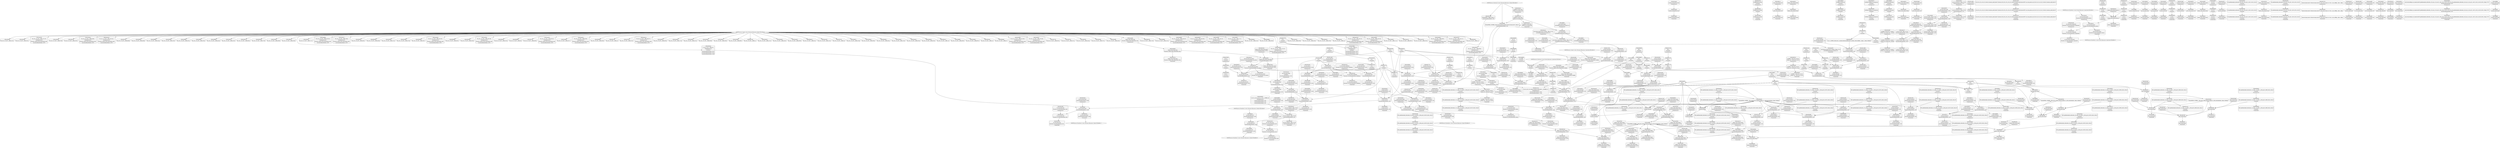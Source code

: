 digraph {
	CE0x5adcb20 [shape=record,shape=Mrecord,label="{CE0x5adcb20|80:_i32,_112:_i8*,_:_CRE_55,56_}"]
	CE0x5b16cd0 [shape=record,shape=Mrecord,label="{CE0x5b16cd0|current_sid:land.lhs.true2}"]
	CE0x5b2d750 [shape=record,shape=Mrecord,label="{CE0x5b2d750|GLOBAL:get_current|*Constant*|*SummSource*}"]
	CE0x5b0fb80 [shape=record,shape=Mrecord,label="{CE0x5b0fb80|current_sid:tmp14|security/selinux/hooks.c,218}"]
	CE0x5b57050 [shape=record,shape=Mrecord,label="{CE0x5b57050|GLOBAL:current_task|Global_var:current_task}"]
	CE0x5af0070 [shape=record,shape=Mrecord,label="{CE0x5af0070|80:_i32,_112:_i8*,_:_CRE_34,35_}"]
	CE0x5b046a0 [shape=record,shape=Mrecord,label="{CE0x5b046a0|i64*_getelementptr_inbounds_(_6_x_i64_,_6_x_i64_*___llvm_gcov_ctr316,_i64_0,_i64_4)|*Constant*|*SummSource*}"]
	CE0x5b08520 [shape=record,shape=Mrecord,label="{CE0x5b08520|80:_i32,_112:_i8*,_:_CRE_25,26_}"]
	CE0x53ba110 [shape=record,shape=Mrecord,label="{CE0x53ba110|selinux_shm_shmat:tmp3|security/selinux/hooks.c,5374|*SummSink*}"]
	"CONST[source:1(input),value:2(dynamic)][purpose:{object}][SrcIdx:2]"
	CE0x5b32810 [shape=record,shape=Mrecord,label="{CE0x5b32810|avc_has_perm:tclass|Function::avc_has_perm&Arg::tclass::|*SummSource*}"]
	CE0x5ade220 [shape=record,shape=Mrecord,label="{CE0x5ade220|get_current:tmp3}"]
	CE0x5b33c20 [shape=record,shape=Mrecord,label="{CE0x5b33c20|i64_2|*Constant*}"]
	CE0x5b12980 [shape=record,shape=Mrecord,label="{CE0x5b12980|current_sid:tobool1|security/selinux/hooks.c,218|*SummSource*}"]
	CE0x5af1040 [shape=record,shape=Mrecord,label="{CE0x5af1040|80:_i32,_112:_i8*,_:_CRE_3,4_}"]
	CE0x5ae5140 [shape=record,shape=Mrecord,label="{CE0x5ae5140|80:_i32,_112:_i8*,_:_CRE_100,102_|*MultipleSource*|Function::selinux_shm_shmat&Arg::shp::|security/selinux/hooks.c,5379}"]
	CE0x71787b0 [shape=record,shape=Mrecord,label="{CE0x71787b0|i64_0|*Constant*}"]
	CE0x5b377e0 [shape=record,shape=Mrecord,label="{CE0x5b377e0|current_sid:security|security/selinux/hooks.c,218|*SummSink*}"]
	CE0x5aff1c0 [shape=record,shape=Mrecord,label="{CE0x5aff1c0|ipc_has_perm:tmp3|*SummSource*}"]
	CE0x5af1aa0 [shape=record,shape=Mrecord,label="{CE0x5af1aa0|i64*_getelementptr_inbounds_(_2_x_i64_,_2_x_i64_*___llvm_gcov_ctr98,_i64_0,_i64_1)|*Constant*}"]
	CE0x5b30b50 [shape=record,shape=Mrecord,label="{CE0x5b30b50|ipc_has_perm:tmp8|security/selinux/hooks.c,5136|*SummSource*}"]
	CE0x5afbcb0 [shape=record,shape=Mrecord,label="{CE0x5afbcb0|_call_void_mcount()_#3|*SummSink*}"]
	CE0x5ae56b0 [shape=record,shape=Mrecord,label="{CE0x5ae56b0|80:_i32,_112:_i8*,_:_CRE_120,128_|*MultipleSource*|Function::selinux_shm_shmat&Arg::shp::|security/selinux/hooks.c,5379}"]
	CE0x5b37f20 [shape=record,shape=Mrecord,label="{CE0x5b37f20|current_sid:tmp22|security/selinux/hooks.c,218|*SummSink*}"]
	CE0x5ae1290 [shape=record,shape=Mrecord,label="{CE0x5ae1290|i64*_getelementptr_inbounds_(_6_x_i64_,_6_x_i64_*___llvm_gcov_ctr316,_i64_0,_i64_0)|*Constant*|*SummSink*}"]
	CE0x5af3920 [shape=record,shape=Mrecord,label="{CE0x5af3920|80:_i32,_112:_i8*,_:_CRE_11,12_}"]
	CE0x5b366f0 [shape=record,shape=Mrecord,label="{CE0x5b366f0|COLLAPSED:_GCMRE_current_task_external_global_%struct.task_struct*:_elem_0::|security/selinux/hooks.c,218}"]
	CE0x5ae0ff0 [shape=record,shape=Mrecord,label="{CE0x5ae0ff0|COLLAPSED:_GCMRE___llvm_gcov_ctr316_internal_global_6_x_i64_zeroinitializer:_elem_0:default:}"]
	CE0x5adcd80 [shape=record,shape=Mrecord,label="{CE0x5adcd80|80:_i32,_112:_i8*,_:_CRE_57,58_}"]
	CE0x5ae9440 [shape=record,shape=Mrecord,label="{CE0x5ae9440|selinux_shm_shmat:tmp1|*SummSource*}"]
	CE0x7a3c550 [shape=record,shape=Mrecord,label="{CE0x7a3c550|selinux_shm_shmat:tmp2|security/selinux/hooks.c,5374|*SummSink*}"]
	CE0x5b2ffc0 [shape=record,shape=Mrecord,label="{CE0x5b2ffc0|ipc_has_perm:tmp7|security/selinux/hooks.c,5136}"]
	CE0x5b2dcc0 [shape=record,shape=Mrecord,label="{CE0x5b2dcc0|_ret_%struct.task_struct*_%tmp4,_!dbg_!27714|./arch/x86/include/asm/current.h,14|*SummSource*}"]
	CE0x5afe760 [shape=record,shape=Mrecord,label="{CE0x5afe760|selinux_shm_shmat:and|security/selinux/hooks.c,5374}"]
	CE0x5b13820 [shape=record,shape=Mrecord,label="{CE0x5b13820|current_sid:tmp2|*SummSink*}"]
	CE0x5b08650 [shape=record,shape=Mrecord,label="{CE0x5b08650|80:_i32,_112:_i8*,_:_CRE_26,27_}"]
	CE0x5afa280 [shape=record,shape=Mrecord,label="{CE0x5afa280|ipc_has_perm:ipc_perms|Function::ipc_has_perm&Arg::ipc_perms::|*SummSink*}"]
	CE0x5ae5850 [shape=record,shape=Mrecord,label="{CE0x5ae5850|80:_i32,_112:_i8*,_:_CRE_128,136_|*MultipleSource*|Function::selinux_shm_shmat&Arg::shp::|security/selinux/hooks.c,5379}"]
	CE0x5afbec0 [shape=record,shape=Mrecord,label="{CE0x5afbec0|ipc_has_perm:call|security/selinux/hooks.c,5129|*SummSource*}"]
	CE0x5b0a5b0 [shape=record,shape=Mrecord,label="{CE0x5b0a5b0|current_sid:tmp}"]
	CE0x5afbc10 [shape=record,shape=Mrecord,label="{CE0x5afbc10|_call_void_mcount()_#3|*SummSource*}"]
	CE0x5b090d0 [shape=record,shape=Mrecord,label="{CE0x5b090d0|80:_i32,_112:_i8*,_:_CRE_36,37_}"]
	CE0x53ba180 [shape=record,shape=Mrecord,label="{CE0x53ba180|selinux_shm_shmat:tmp3|security/selinux/hooks.c,5374|*SummSource*}"]
	CE0x5b13390 [shape=record,shape=Mrecord,label="{CE0x5b13390|current_sid:tmp9|security/selinux/hooks.c,218}"]
	CE0x5b36940 [shape=record,shape=Mrecord,label="{CE0x5b36940|current_sid:cred|security/selinux/hooks.c,218|*SummSink*}"]
	CE0x5affaa0 [shape=record,shape=Mrecord,label="{CE0x5affaa0|i64*_getelementptr_inbounds_(_2_x_i64_,_2_x_i64_*___llvm_gcov_ctr294,_i64_0,_i64_1)|*Constant*|*SummSource*}"]
	CE0x5b3e920 [shape=record,shape=Mrecord,label="{CE0x5b3e920|i64*_getelementptr_inbounds_(_11_x_i64_,_11_x_i64_*___llvm_gcov_ctr125,_i64_0,_i64_0)|*Constant*|*SummSource*}"]
	CE0x5b39ee0 [shape=record,shape=Mrecord,label="{CE0x5b39ee0|i64*_getelementptr_inbounds_(_2_x_i64_,_2_x_i64_*___llvm_gcov_ctr98,_i64_0,_i64_0)|*Constant*|*SummSource*}"]
	CE0x5ae1160 [shape=record,shape=Mrecord,label="{CE0x5ae1160|selinux_shm_shmat:if.else|*SummSink*}"]
	CE0x5addba0 [shape=record,shape=Mrecord,label="{CE0x5addba0|GLOBAL:current_sid|*Constant*|*SummSource*}"]
	CE0x5b44b10 [shape=record,shape=Mrecord,label="{CE0x5b44b10|GLOBAL:lockdep_rcu_suspicious|*Constant*|*SummSource*}"]
	CE0x5b02840 [shape=record,shape=Mrecord,label="{CE0x5b02840|80:_i32,_112:_i8*,_:_CRE_35,36_}"]
	CE0x5af9c50 [shape=record,shape=Mrecord,label="{CE0x5af9c50|GLOBAL:ipc_has_perm|*Constant*|*SummSink*}"]
	CE0x5b37190 [shape=record,shape=Mrecord,label="{CE0x5b37190|i32_22|*Constant*|*SummSource*}"]
	CE0x5af19a0 [shape=record,shape=Mrecord,label="{CE0x5af19a0|i64*_getelementptr_inbounds_(_6_x_i64_,_6_x_i64_*___llvm_gcov_ctr316,_i64_0,_i64_0)|*Constant*|*SummSource*}"]
	CE0x5ae8d10 [shape=record,shape=Mrecord,label="{CE0x5ae8d10|selinux_shm_shmat:if.then|*SummSource*}"]
	CE0x5ae5f50 [shape=record,shape=Mrecord,label="{CE0x5ae5f50|80:_i32,_112:_i8*,_:_CRE_160,168_|*MultipleSource*|Function::selinux_shm_shmat&Arg::shp::|security/selinux/hooks.c,5379}"]
	CE0x5af1680 [shape=record,shape=Mrecord,label="{CE0x5af1680|i64*_getelementptr_inbounds_(_2_x_i64_,_2_x_i64_*___llvm_gcov_ctr98,_i64_0,_i64_1)|*Constant*|*SummSource*}"]
	CE0x5b16000 [shape=record,shape=Mrecord,label="{CE0x5b16000|i64*_getelementptr_inbounds_(_11_x_i64_,_11_x_i64_*___llvm_gcov_ctr125,_i64_0,_i64_6)|*Constant*|*SummSource*}"]
	CE0x5afb510 [shape=record,shape=Mrecord,label="{CE0x5afb510|current_sid:tmp11|security/selinux/hooks.c,218|*SummSource*}"]
	CE0x5b19c00 [shape=record,shape=Mrecord,label="{CE0x5b19c00|ipc_has_perm:tmp2|*SummSink*}"]
	CE0x5b082c0 [shape=record,shape=Mrecord,label="{CE0x5b082c0|80:_i32,_112:_i8*,_:_CRE_23,24_}"]
	CE0x5b30c80 [shape=record,shape=Mrecord,label="{CE0x5b30c80|ipc_has_perm:tmp8|security/selinux/hooks.c,5136|*SummSink*}"]
	CE0x5b364f0 [shape=record,shape=Mrecord,label="{CE0x5b364f0|i32_78|*Constant*|*SummSink*}"]
	CE0x5b320c0 [shape=record,shape=Mrecord,label="{CE0x5b320c0|avc_has_perm:ssid|Function::avc_has_perm&Arg::ssid::|*SummSink*}"]
	CE0x5b15620 [shape=record,shape=Mrecord,label="{CE0x5b15620|current_sid:tmp6|security/selinux/hooks.c,218|*SummSource*}"]
	CE0x5b37e20 [shape=record,shape=Mrecord,label="{CE0x5b37e20|current_sid:tmp23|security/selinux/hooks.c,218}"]
	CE0x5b10610 [shape=record,shape=Mrecord,label="{CE0x5b10610|_call_void_mcount()_#3}"]
	CE0x5b19650 [shape=record,shape=Mrecord,label="{CE0x5b19650|GLOBAL:current_sid.__warned|Global_var:current_sid.__warned|*SummSink*}"]
	CE0x5b30d90 [shape=record,shape=Mrecord,label="{CE0x5b30d90|ipc_has_perm:call2|security/selinux/hooks.c,5136}"]
	CE0x5b32940 [shape=record,shape=Mrecord,label="{CE0x5b32940|avc_has_perm:tclass|Function::avc_has_perm&Arg::tclass::|*SummSink*}"]
	CE0x5b1a090 [shape=record,shape=Mrecord,label="{CE0x5b1a090|current_sid:bb|*SummSource*}"]
	CE0x5b104e0 [shape=record,shape=Mrecord,label="{CE0x5b104e0|get_current:tmp3|*SummSource*}"]
	CE0x5b08d40 [shape=record,shape=Mrecord,label="{CE0x5b08d40|80:_i32,_112:_i8*,_:_CRE_8,9_}"]
	CE0x5b31490 [shape=record,shape=Mrecord,label="{CE0x5b31490|i32_(i32,_i32,_i16,_i32,_%struct.common_audit_data*)*_bitcast_(i32_(i32,_i32,_i16,_i32,_%struct.common_audit_data.495*)*_avc_has_perm_to_i32_(i32,_i32,_i16,_i32,_%struct.common_audit_data*)*)|*Constant*|*SummSource*}"]
	CE0x5b141c0 [shape=record,shape=Mrecord,label="{CE0x5b141c0|i64*_getelementptr_inbounds_(_2_x_i64_,_2_x_i64_*___llvm_gcov_ctr98,_i64_0,_i64_1)|*Constant*|*SummSink*}"]
	CE0x5aee9f0 [shape=record,shape=Mrecord,label="{CE0x5aee9f0|80:_i32,_112:_i8*,_:_CRE_16,17_}"]
	CE0x5b02920 [shape=record,shape=Mrecord,label="{CE0x5b02920|i64*_getelementptr_inbounds_(_6_x_i64_,_6_x_i64_*___llvm_gcov_ctr316,_i64_0,_i64_5)|*Constant*}"]
	CE0x5b3c830 [shape=record,shape=Mrecord,label="{CE0x5b3c830|current_sid:tmp5|security/selinux/hooks.c,218|*SummSource*}"]
	CE0x5af54a0 [shape=record,shape=Mrecord,label="{CE0x5af54a0|i32_3|*Constant*}"]
	"CONST[source:0(mediator),value:0(static)][purpose:{operation}][SrcIdx:4]"
	CE0x5b13140 [shape=record,shape=Mrecord,label="{CE0x5b13140|current_sid:tmp10|security/selinux/hooks.c,218}"]
	CE0x5b02b10 [shape=record,shape=Mrecord,label="{CE0x5b02b10|selinux_shm_shmat:perms.0|*SummSource*}"]
	CE0x5af5b70 [shape=record,shape=Mrecord,label="{CE0x5af5b70|ipc_has_perm:tmp6|*LoadInst*|security/selinux/hooks.c,5134}"]
	CE0x5ae4d70 [shape=record,shape=Mrecord,label="{CE0x5ae4d70|80:_i32,_112:_i8*,_:_CRE_92,96_|*MultipleSource*|Function::selinux_shm_shmat&Arg::shp::|security/selinux/hooks.c,5379}"]
	CE0x5b33e30 [shape=record,shape=Mrecord,label="{CE0x5b33e30|current_sid:tmp4|security/selinux/hooks.c,218|*SummSink*}"]
	CE0x5b32f70 [shape=record,shape=Mrecord,label="{CE0x5b32f70|avc_has_perm:requested|Function::avc_has_perm&Arg::requested::|*SummSink*}"]
	CE0x5b16ee0 [shape=record,shape=Mrecord,label="{CE0x5b16ee0|current_sid:land.lhs.true2|*SummSink*}"]
	CE0x5b27df0 [shape=record,shape=Mrecord,label="{CE0x5b27df0|i64*_getelementptr_inbounds_(_11_x_i64_,_11_x_i64_*___llvm_gcov_ctr125,_i64_0,_i64_10)|*Constant*}"]
	CE0x5ae21e0 [shape=record,shape=Mrecord,label="{CE0x5ae21e0|selinux_shm_shmat:if.then|*SummSink*}"]
	CE0x5afff90 [shape=record,shape=Mrecord,label="{CE0x5afff90|current_sid:land.lhs.true}"]
	CE0x5b194d0 [shape=record,shape=Mrecord,label="{CE0x5b194d0|GLOBAL:current_sid.__warned|Global_var:current_sid.__warned|*SummSource*}"]
	CE0x5b15d70 [shape=record,shape=Mrecord,label="{CE0x5b15d70|i64*_getelementptr_inbounds_(_11_x_i64_,_11_x_i64_*___llvm_gcov_ctr125,_i64_0,_i64_6)|*Constant*}"]
	CE0x5affa30 [shape=record,shape=Mrecord,label="{CE0x5affa30|ipc_has_perm:ad|security/selinux/hooks.c, 5128|*SummSink*}"]
	CE0x5b0a970 [shape=record,shape=Mrecord,label="{CE0x5b0a970|i64_1|*Constant*}"]
	CE0x5b09460 [shape=record,shape=Mrecord,label="{CE0x5b09460|80:_i32,_112:_i8*,_:_CRE_39,40_}"]
	CE0x5ae6e00 [shape=record,shape=Mrecord,label="{CE0x5ae6e00|selinux_shm_shmat:call|security/selinux/hooks.c,5379}"]
	CE0x5af1120 [shape=record,shape=Mrecord,label="{CE0x5af1120|80:_i32,_112:_i8*,_:_CRE_4,5_}"]
	CE0x5aed0b0 [shape=record,shape=Mrecord,label="{CE0x5aed0b0|selinux_shm_shmat:tmp11|security/selinux/hooks.c,5379}"]
	CE0x5ade520 [shape=record,shape=Mrecord,label="{CE0x5ade520|selinux_shm_shmat:tmp7|security/selinux/hooks.c,5375}"]
	CE0x5b0add0 [shape=record,shape=Mrecord,label="{CE0x5b0add0|i32_1|*Constant*}"]
	CE0x5af7230 [shape=record,shape=Mrecord,label="{CE0x5af7230|80:_i32,_112:_i8*,_:_CRE_51,52_}"]
	CE0x5b19da0 [shape=record,shape=Mrecord,label="{CE0x5b19da0|current_sid:land.lhs.true|*SummSource*}"]
	CE0x5af9f30 [shape=record,shape=Mrecord,label="{CE0x5af9f30|ipc_has_perm:entry|*SummSink*}"]
	CE0x5af1f10 [shape=record,shape=Mrecord,label="{CE0x5af1f10|get_current:tmp1|*SummSink*}"]
	CE0x5af9060 [shape=record,shape=Mrecord,label="{CE0x5af9060|ipc_has_perm:bb|*SummSource*}"]
	CE0x5b19a80 [shape=record,shape=Mrecord,label="{CE0x5b19a80|get_current:tmp4|./arch/x86/include/asm/current.h,14}"]
	CE0x5b01420 [shape=record,shape=Mrecord,label="{CE0x5b01420|i32_16|*Constant*|*SummSink*}"]
	CE0x5af5510 [shape=record,shape=Mrecord,label="{CE0x5af5510|i32_3|*Constant*|*SummSource*}"]
	CE0x5b64170 [shape=record,shape=Mrecord,label="{CE0x5b64170|get_current:tmp|*SummSink*}"]
	CE0x5b32e00 [shape=record,shape=Mrecord,label="{CE0x5b32e00|avc_has_perm:requested|Function::avc_has_perm&Arg::requested::|*SummSource*}"]
	CE0x5b33220 [shape=record,shape=Mrecord,label="{CE0x5b33220|avc_has_perm:auditdata|Function::avc_has_perm&Arg::auditdata::|*SummSource*}"]
	CE0x5b3b640 [shape=record,shape=Mrecord,label="{CE0x5b3b640|GLOBAL:__llvm_gcov_ctr125|Global_var:__llvm_gcov_ctr125|*SummSink*}"]
	CE0x5ae6120 [shape=record,shape=Mrecord,label="{CE0x5ae6120|80:_i32,_112:_i8*,_:_CRE_168,172_|*MultipleSource*|Function::selinux_shm_shmat&Arg::shp::|security/selinux/hooks.c,5379}"]
	CE0x5afa010 [shape=record,shape=Mrecord,label="{CE0x5afa010|ipc_has_perm:perms|Function::ipc_has_perm&Arg::perms::}"]
	CE0x5afc8d0 [shape=record,shape=Mrecord,label="{CE0x5afc8d0|current_sid:if.end|*SummSource*}"]
	CE0x5add370 [shape=record,shape=Mrecord,label="{CE0x5add370|80:_i32,_112:_i8*,_:_CRE_62,63_}"]
	CE0x5b03920 [shape=record,shape=Mrecord,label="{CE0x5b03920|i1_true|*Constant*|*SummSink*}"]
	CE0x5b2f970 [shape=record,shape=Mrecord,label="{CE0x5b2f970|ipc_has_perm:sid1|security/selinux/hooks.c,5136|*SummSink*}"]
	CE0x7178900 [shape=record,shape=Mrecord,label="{CE0x7178900|selinux_shm_shmat:tmp2|security/selinux/hooks.c,5374|*SummSource*}"]
	CE0x5afa710 [shape=record,shape=Mrecord,label="{CE0x5afa710|_ret_i32_%call2,_!dbg_!27728|security/selinux/hooks.c,5136}"]
	CE0x5aeeb20 [shape=record,shape=Mrecord,label="{CE0x5aeeb20|80:_i32,_112:_i8*,_:_CRE_17,18_}"]
	CE0x5b13c80 [shape=record,shape=Mrecord,label="{CE0x5b13c80|current_sid:entry|*SummSink*}"]
	CE0x5ae14d0 [shape=record,shape=Mrecord,label="{CE0x5ae14d0|selinux_shm_shmat:tmp9|security/selinux/hooks.c,5377|*SummSource*}"]
	CE0x5b2edc0 [shape=record,shape=Mrecord,label="{CE0x5b2edc0|ipc_has_perm:u|security/selinux/hooks.c,5134|*SummSource*}"]
	CE0x5b2f360 [shape=record,shape=Mrecord,label="{CE0x5b2f360|ipc_has_perm:ipc_id|security/selinux/hooks.c,5134|*SummSink*}"]
	CE0x5b33c90 [shape=record,shape=Mrecord,label="{CE0x5b33c90|current_sid:tmp4|security/selinux/hooks.c,218}"]
	CE0x5aefce0 [shape=record,shape=Mrecord,label="{CE0x5aefce0|80:_i32,_112:_i8*,_:_CRE_31,32_}"]
	CE0x5b16690 [shape=record,shape=Mrecord,label="{CE0x5b16690|current_sid:tmp13|security/selinux/hooks.c,218}"]
	CE0x5af28a0 [shape=record,shape=Mrecord,label="{CE0x5af28a0|80:_i32,_112:_i8*,_:_CRE_65,66_}"]
	CE0x5aefac0 [shape=record,shape=Mrecord,label="{CE0x5aefac0|80:_i32,_112:_i8*,_:_CRE_29,30_}"]
	CE0x5b2ded0 [shape=record,shape=Mrecord,label="{CE0x5b2ded0|_ret_%struct.task_struct*_%tmp4,_!dbg_!27714|./arch/x86/include/asm/current.h,14}"]
	CE0x5aed9b0 [shape=record,shape=Mrecord,label="{CE0x5aed9b0|_call_void_mcount()_#3|*SummSink*}"]
	CE0x5b077c0 [shape=record,shape=Mrecord,label="{CE0x5b077c0|i32_0|*Constant*|*SummSink*}"]
	CE0x5b0afc0 [shape=record,shape=Mrecord,label="{CE0x5b0afc0|ipc_has_perm:tmp1|*SummSink*}"]
	CE0x5af27a0 [shape=record,shape=Mrecord,label="{CE0x5af27a0|80:_i32,_112:_i8*,_:_CRE_64,65_}"]
	CE0x7a3c6f0 [shape=record,shape=Mrecord,label="{CE0x7a3c6f0|GLOBAL:__llvm_gcov_ctr316|Global_var:__llvm_gcov_ctr316|*SummSink*}"]
	CE0x5b15c40 [shape=record,shape=Mrecord,label="{CE0x5b15c40|current_sid:tmp12|security/selinux/hooks.c,218|*SummSink*}"]
	CE0x5ae4f70 [shape=record,shape=Mrecord,label="{CE0x5ae4f70|80:_i32,_112:_i8*,_:_CRE_96,100_|*MultipleSource*|Function::selinux_shm_shmat&Arg::shp::|security/selinux/hooks.c,5379}"]
	CE0x5af73b0 [shape=record,shape=Mrecord,label="{CE0x5af73b0|i32_10|*Constant*}"]
	CE0x5aef620 [shape=record,shape=Mrecord,label="{CE0x5aef620|i64_0|*Constant*|*SummSink*}"]
	CE0x5b37cb0 [shape=record,shape=Mrecord,label="{CE0x5b37cb0|current_sid:tmp22|security/selinux/hooks.c,218|*SummSource*}"]
	CE0x5b2d250 [shape=record,shape=Mrecord,label="{CE0x5b2d250|current_sid:call4|security/selinux/hooks.c,218|*SummSource*}"]
	CE0x5af29d0 [shape=record,shape=Mrecord,label="{CE0x5af29d0|80:_i32,_112:_i8*,_:_CRE_66,67_}"]
	CE0x7a3c610 [shape=record,shape=Mrecord,label="{CE0x7a3c610|GLOBAL:__llvm_gcov_ctr316|Global_var:__llvm_gcov_ctr316}"]
	CE0x5b331b0 [shape=record,shape=Mrecord,label="{CE0x5b331b0|avc_has_perm:auditdata|Function::avc_has_perm&Arg::auditdata::}"]
	CE0x5b03a50 [shape=record,shape=Mrecord,label="{CE0x5b03a50|i64*_getelementptr_inbounds_(_11_x_i64_,_11_x_i64_*___llvm_gcov_ctr125,_i64_0,_i64_8)|*Constant*|*SummSink*}"]
	CE0x5b075e0 [shape=record,shape=Mrecord,label="{CE0x5b075e0|80:_i32,_112:_i8*,_:_CRE_0,1_}"]
	CE0x5af3a50 [shape=record,shape=Mrecord,label="{CE0x5af3a50|80:_i32,_112:_i8*,_:_CRE_12,13_}"]
	CE0x5b2ef80 [shape=record,shape=Mrecord,label="{CE0x5b2ef80|ipc_has_perm:u|security/selinux/hooks.c,5134|*SummSink*}"]
	CE0x5afab00 [shape=record,shape=Mrecord,label="{CE0x5afab00|_ret_i32_%call2,_!dbg_!27728|security/selinux/hooks.c,5136|*SummSink*}"]
	CE0x5b083f0 [shape=record,shape=Mrecord,label="{CE0x5b083f0|80:_i32,_112:_i8*,_:_CRE_24,25_}"]
	CE0x5b2d8d0 [shape=record,shape=Mrecord,label="{CE0x5b2d8d0|GLOBAL:get_current|*Constant*|*SummSink*}"]
	CE0x5adceb0 [shape=record,shape=Mrecord,label="{CE0x5adceb0|80:_i32,_112:_i8*,_:_CRE_58,59_}"]
	CE0x5b08e70 [shape=record,shape=Mrecord,label="{CE0x5b08e70|80:_i32,_112:_i8*,_:_CRE_9,10_}"]
	CE0x5b32670 [shape=record,shape=Mrecord,label="{CE0x5b32670|avc_has_perm:tclass|Function::avc_has_perm&Arg::tclass::}"]
	CE0x5aed740 [shape=record,shape=Mrecord,label="{CE0x5aed740|current_sid:tmp7|security/selinux/hooks.c,218}"]
	CE0x5ae01c0 [shape=record,shape=Mrecord,label="{CE0x5ae01c0|selinux_shm_shmat:tmp8|security/selinux/hooks.c,5377|*SummSource*}"]
	CE0x5b01490 [shape=record,shape=Mrecord,label="{CE0x5b01490|i32_48|*Constant*|*SummSource*}"]
	CE0x5aee790 [shape=record,shape=Mrecord,label="{CE0x5aee790|80:_i32,_112:_i8*,_:_CRE_14,15_}"]
	CE0x5b04840 [shape=record,shape=Mrecord,label="{CE0x5b04840|i64*_getelementptr_inbounds_(_6_x_i64_,_6_x_i64_*___llvm_gcov_ctr316,_i64_0,_i64_4)|*Constant*|*SummSink*}"]
	CE0x5b00670 [shape=record,shape=Mrecord,label="{CE0x5b00670|ipc_has_perm:security|security/selinux/hooks.c,5131|*SummSource*}"]
	CE0x5afa4c0 [shape=record,shape=Mrecord,label="{CE0x5afa4c0|ipc_has_perm:perms|Function::ipc_has_perm&Arg::perms::|*SummSource*}"]
	CE0x5af1250 [shape=record,shape=Mrecord,label="{CE0x5af1250|80:_i32,_112:_i8*,_:_CRE_5,6_}"]
	CE0x5af9be0 [shape=record,shape=Mrecord,label="{CE0x5af9be0|GLOBAL:ipc_has_perm|*Constant*|*SummSource*}"]
	CE0x6e9d6a0 [shape=record,shape=Mrecord,label="{CE0x6e9d6a0|selinux_shm_shmat:tmp4|security/selinux/hooks.c,5374|*SummSink*}"]
	CE0x5b13ab0 [shape=record,shape=Mrecord,label="{CE0x5b13ab0|current_sid:entry}"]
	CE0x5b390e0 [shape=record,shape=Mrecord,label="{CE0x5b390e0|i64*_getelementptr_inbounds_(_2_x_i64_,_2_x_i64_*___llvm_gcov_ctr98,_i64_0,_i64_0)|*Constant*|*SummSink*}"]
	CE0x5b004c0 [shape=record,shape=Mrecord,label="{CE0x5b004c0|_ret_i32_%tmp24,_!dbg_!27742|security/selinux/hooks.c,220|*SummSource*}"]
	CE0x5b36e00 [shape=record,shape=Mrecord,label="{CE0x5b36e00|current_sid:tmp21|security/selinux/hooks.c,218|*SummSource*}"]
	CE0x5af6d70 [shape=record,shape=Mrecord,label="{CE0x5af6d70|80:_i32,_112:_i8*,_:_CRE_47,48_}"]
	CE0x5b00b90 [shape=record,shape=Mrecord,label="{CE0x5b00b90|i64_2|*Constant*|*SummSource*}"]
	CE0x5afd170 [shape=record,shape=Mrecord,label="{CE0x5afd170|i64*_getelementptr_inbounds_(_2_x_i64_,_2_x_i64_*___llvm_gcov_ctr294,_i64_0,_i64_0)|*Constant*|*SummSink*}"]
	CE0x5b05cf0 [shape=record,shape=Mrecord,label="{CE0x5b05cf0|selinux_shm_shmat:entry}"]
	CE0x5af7a10 [shape=record,shape=Mrecord,label="{CE0x5af7a10|ipc_has_perm:security|security/selinux/hooks.c,5131|*SummSink*}"]
	CE0x5b2ce40 [shape=record,shape=Mrecord,label="{CE0x5b2ce40|current_sid:tmp18|security/selinux/hooks.c,218|*SummSource*}"]
	CE0x5b453a0 [shape=record,shape=Mrecord,label="{CE0x5b453a0|i32_218|*Constant*|*SummSink*}"]
	CE0x5b0bf00 [shape=record,shape=Mrecord,label="{CE0x5b0bf00|_call_void_mcount()_#3}"]
	CE0x5ae13f0 [shape=record,shape=Mrecord,label="{CE0x5ae13f0|selinux_shm_shmat:tmp9|security/selinux/hooks.c,5377}"]
	CE0x5b002d0 [shape=record,shape=Mrecord,label="{CE0x5b002d0|_ret_i32_%tmp24,_!dbg_!27742|security/selinux/hooks.c,220}"]
	CE0x5b28dc0 [shape=record,shape=Mrecord,label="{CE0x5b28dc0|ipc_has_perm:tmp4|*LoadInst*|security/selinux/hooks.c,5131|*SummSink*}"]
	CE0x5b16b70 [shape=record,shape=Mrecord,label="{CE0x5b16b70|current_sid:if.then|*SummSource*}"]
	CE0x5aedf30 [shape=record,shape=Mrecord,label="{CE0x5aedf30|i64*_getelementptr_inbounds_(_11_x_i64_,_11_x_i64_*___llvm_gcov_ctr125,_i64_0,_i64_1)|*Constant*|*SummSource*}"]
	CE0x5b2e870 [shape=record,shape=Mrecord,label="{CE0x5b2e870|0:_i8,_:_GCMR_current_sid.__warned_internal_global_i8_0,_section_.data.unlikely_,_align_1:_elem_0:default:}"]
	CE0x5aef9e0 [shape=record,shape=Mrecord,label="{CE0x5aef9e0|i64_1|*Constant*|*SummSource*}"]
	CE0x5b3d8a0 [shape=record,shape=Mrecord,label="{CE0x5b3d8a0|i8_1|*Constant*|*SummSink*}"]
	CE0x5afb9a0 [shape=record,shape=Mrecord,label="{CE0x5afb9a0|_call_void_mcount()_#3}"]
	CE0x5add4a0 [shape=record,shape=Mrecord,label="{CE0x5add4a0|80:_i32,_112:_i8*,_:_CRE_63,64_}"]
	CE0x5b32d20 [shape=record,shape=Mrecord,label="{CE0x5b32d20|avc_has_perm:requested|Function::avc_has_perm&Arg::requested::}"]
	CE0x5afe680 [shape=record,shape=Mrecord,label="{CE0x5afe680|i32_4096|*Constant*|*SummSource*}"]
	CE0x5af7840 [shape=record,shape=Mrecord,label="{CE0x5af7840|ipc_has_perm:security|security/selinux/hooks.c,5131}"]
	CE0x5aef970 [shape=record,shape=Mrecord,label="{CE0x5aef970|selinux_shm_shmat:tmp|*SummSink*}"]
	CE0x5b456c0 [shape=record,shape=Mrecord,label="{CE0x5b456c0|i8*_getelementptr_inbounds_(_45_x_i8_,_45_x_i8_*_.str12,_i32_0,_i32_0)|*Constant*|*SummSink*}"]
	CE0x5af1e10 [shape=record,shape=Mrecord,label="{CE0x5af1e10|selinux_shm_shmat:if.end|*SummSink*}"]
	CE0x5b0a3b0 [shape=record,shape=Mrecord,label="{CE0x5b0a3b0|i64*_getelementptr_inbounds_(_11_x_i64_,_11_x_i64_*___llvm_gcov_ctr125,_i64_0,_i64_0)|*Constant*|*SummSink*}"]
	CE0x5aecb80 [shape=record,shape=Mrecord,label="{CE0x5aecb80|selinux_shm_shmat:and|security/selinux/hooks.c,5374|*SummSource*}"]
	CE0x5b012e0 [shape=record,shape=Mrecord,label="{CE0x5b012e0|i32_16|*Constant*|*SummSource*}"]
	CE0x5b44660 [shape=record,shape=Mrecord,label="{CE0x5b44660|i8*_getelementptr_inbounds_(_25_x_i8_,_25_x_i8_*_.str3,_i32_0,_i32_0)|*Constant*}"]
	CE0x5b382c0 [shape=record,shape=Mrecord,label="{CE0x5b382c0|current_sid:tmp23|security/selinux/hooks.c,218|*SummSink*}"]
	CE0x5af8ae0 [shape=record,shape=Mrecord,label="{CE0x5af8ae0|_ret_i32_%call,_!dbg_!27724|security/selinux/hooks.c,5379|*SummSink*}"]
	CE0x5b09590 [shape=record,shape=Mrecord,label="{CE0x5b09590|80:_i32,_112:_i8*,_:_CRE_40,41_}"]
	CE0x5b321d0 [shape=record,shape=Mrecord,label="{CE0x5b321d0|avc_has_perm:tsid|Function::avc_has_perm&Arg::tsid::}"]
	CE0x5b07750 [shape=record,shape=Mrecord,label="{CE0x5b07750|i32_0|*Constant*|*SummSource*}"]
	CE0x5b29f50 [shape=record,shape=Mrecord,label="{CE0x5b29f50|ipc_has_perm:type|security/selinux/hooks.c,5133|*SummSink*}"]
	CE0x5b199e0 [shape=record,shape=Mrecord,label="{CE0x5b199e0|_call_void_mcount()_#3|*SummSink*}"]
	CE0x5b1a880 [shape=record,shape=Mrecord,label="{CE0x5b1a880|current_sid:tobool|security/selinux/hooks.c,218|*SummSink*}"]
	CE0x5b2a140 [shape=record,shape=Mrecord,label="{CE0x5b2a140|0:_i8,_8:_i32,_24:_%struct.selinux_audit_data*,_:_SCMRE_0,1_|*MultipleSource*|security/selinux/hooks.c,5133|security/selinux/hooks.c, 5128}"]
	CE0x5afa130 [shape=record,shape=Mrecord,label="{CE0x5afa130|ipc_has_perm:ipc_perms|Function::ipc_has_perm&Arg::ipc_perms::}"]
	CE0x5ae9390 [shape=record,shape=Mrecord,label="{CE0x5ae9390|i64_1|*Constant*|*SummSink*}"]
	CE0x5afc350 [shape=record,shape=Mrecord,label="{CE0x5afc350|current_sid:call|security/selinux/hooks.c,218}"]
	CE0x5aee8c0 [shape=record,shape=Mrecord,label="{CE0x5aee8c0|80:_i32,_112:_i8*,_:_CRE_15,16_}"]
	CE0x5b3e670 [shape=record,shape=Mrecord,label="{CE0x5b3e670|current_sid:bb|*SummSink*}"]
	CE0x5b0a690 [shape=record,shape=Mrecord,label="{CE0x5b0a690|current_sid:tmp|*SummSource*}"]
	CE0x5b36870 [shape=record,shape=Mrecord,label="{CE0x5b36870|current_sid:cred|security/selinux/hooks.c,218|*SummSource*}"]
	CE0x5b33b90 [shape=record,shape=Mrecord,label="{CE0x5b33b90|i64_0|*Constant*}"]
	CE0x5b56540 [shape=record,shape=Mrecord,label="{CE0x5b56540|get_current:tmp}"]
	CE0x5b0a9e0 [shape=record,shape=Mrecord,label="{CE0x5b0a9e0|current_sid:tmp1}"]
	CE0x5adc8c0 [shape=record,shape=Mrecord,label="{CE0x5adc8c0|80:_i32,_112:_i8*,_:_CRE_53,54_}"]
	CE0x5af9e60 [shape=record,shape=Mrecord,label="{CE0x5af9e60|ipc_has_perm:entry|*SummSource*}"]
	CE0x5b28f30 [shape=record,shape=Mrecord,label="{CE0x5b28f30|ipc_has_perm:tmp5|security/selinux/hooks.c,5131}"]
	CE0x5af5850 [shape=record,shape=Mrecord,label="{CE0x5af5850|ipc_has_perm:key|security/selinux/hooks.c,5134|*SummSource*}"]
	CE0x5b44340 [shape=record,shape=Mrecord,label="{CE0x5b44340|i8*_getelementptr_inbounds_(_25_x_i8_,_25_x_i8_*_.str3,_i32_0,_i32_0)|*Constant*|*SummSource*}"]
	CE0x5add240 [shape=record,shape=Mrecord,label="{CE0x5add240|80:_i32,_112:_i8*,_:_CRE_61,62_}"]
	CE0x5af6600 [shape=record,shape=Mrecord,label="{CE0x5af6600|selinux_shm_shmat:tobool|security/selinux/hooks.c,5374|*SummSink*}"]
	CE0x5b0a620 [shape=record,shape=Mrecord,label="{CE0x5b0a620|COLLAPSED:_GCMRE___llvm_gcov_ctr125_internal_global_11_x_i64_zeroinitializer:_elem_0:default:}"]
	CE0x6fd0160 [shape=record,shape=Mrecord,label="{CE0x6fd0160|selinux_shm_shmat:tmp|*SummSource*}"]
	CE0x5ae94f0 [shape=record,shape=Mrecord,label="{CE0x5ae94f0|selinux_shm_shmat:entry|*SummSource*}"]
	CE0x5b51eb0 [shape=record,shape=Mrecord,label="{CE0x5b51eb0|get_current:tmp2|*SummSource*}"]
	CE0x5b282f0 [shape=record,shape=Mrecord,label="{CE0x5b282f0|current_sid:tmp19|security/selinux/hooks.c,218|*SummSink*}"]
	CE0x5ae0350 [shape=record,shape=Mrecord,label="{CE0x5ae0350|selinux_shm_shmat:tmp8|security/selinux/hooks.c,5377|*SummSink*}"]
	CE0x5b08c10 [shape=record,shape=Mrecord,label="{CE0x5b08c10|80:_i32,_112:_i8*,_:_CRE_7,8_}"]
	CE0x5af6fd0 [shape=record,shape=Mrecord,label="{CE0x5af6fd0|80:_i32,_112:_i8*,_:_CRE_49,50_}"]
	CE0x5b022a0 [shape=record,shape=Mrecord,label="{CE0x5b022a0|selinux_shm_shmat:tmp10|security/selinux/hooks.c,5379}"]
	CE0x5af2d60 [shape=record,shape=Mrecord,label="{CE0x5af2d60|80:_i32,_112:_i8*,_:_CRE_69,70_}"]
	CE0x5b28a50 [shape=record,shape=Mrecord,label="{CE0x5b28a50|current_sid:call4|security/selinux/hooks.c,218}"]
	CE0x5b398f0 [shape=record,shape=Mrecord,label="{CE0x5b398f0|current_sid:tmp24|security/selinux/hooks.c,220|*SummSource*}"]
	CE0x5b2ec70 [shape=record,shape=Mrecord,label="{CE0x5b2ec70|ipc_has_perm:ipc_id|security/selinux/hooks.c,5134}"]
	CE0x5ae6c00 [shape=record,shape=Mrecord,label="{CE0x5ae6c00|GLOBAL:ipc_has_perm|*Constant*}"]
	CE0x5b876a0 [shape=record,shape=Mrecord,label="{CE0x5b876a0|get_current:tmp1|*SummSource*}"]
	CE0x5b13740 [shape=record,shape=Mrecord,label="{CE0x5b13740|current_sid:tmp2}"]
	CE0x5b07400 [shape=record,shape=Mrecord,label="{CE0x5b07400|selinux_shm_shmat:shm_perm|security/selinux/hooks.c,5379|*SummSink*}"]
	CE0x5b16c10 [shape=record,shape=Mrecord,label="{CE0x5b16c10|current_sid:if.then|*SummSink*}"]
	CE0x5b026a0 [shape=record,shape=Mrecord,label="{CE0x5b026a0|80:_i32,_112:_i8*,_:_CRE_2,3_}"]
	CE0x53b9fe0 [shape=record,shape=Mrecord,label="{CE0x53b9fe0|i64*_getelementptr_inbounds_(_6_x_i64_,_6_x_i64_*___llvm_gcov_ctr316,_i64_0,_i64_3)|*Constant*}"]
	CE0x5aed040 [shape=record,shape=Mrecord,label="{CE0x5aed040|selinux_shm_shmat:shp|Function::selinux_shm_shmat&Arg::shp::}"]
	CE0x5b17390 [shape=record,shape=Mrecord,label="{CE0x5b17390|current_sid:tobool|security/selinux/hooks.c,218|*SummSource*}"]
	CE0x5aff150 [shape=record,shape=Mrecord,label="{CE0x5aff150|ipc_has_perm:tmp|*SummSink*}"]
	CE0x5b2c250 [shape=record,shape=Mrecord,label="{CE0x5b2c250|i8_4|*Constant*|*SummSink*}"]
	"CONST[source:0(mediator),value:2(dynamic)][purpose:{subject}][SnkIdx:0]"
	CE0x5b08a90 [shape=record,shape=Mrecord,label="{CE0x5b08a90|80:_i32,_112:_i8*,_:_CRE_6,7_}"]
	CE0x5b2ea30 [shape=record,shape=Mrecord,label="{CE0x5b2ea30|current_sid:tmp8|security/selinux/hooks.c,218|*SummSource*}"]
	"CONST[source:0(mediator),value:2(dynamic)][purpose:{object}][SnkIdx:2]"
	CE0x5ae5d80 [shape=record,shape=Mrecord,label="{CE0x5ae5d80|80:_i32,_112:_i8*,_:_CRE_152,160_|*MultipleSource*|Function::selinux_shm_shmat&Arg::shp::|security/selinux/hooks.c,5379}"]
	CE0x5b527c0 [shape=record,shape=Mrecord,label="{CE0x5b527c0|%struct.task_struct*_(%struct.task_struct**)*_asm_movq_%gs:$_1:P_,$0_,_r,im,_dirflag_,_fpsr_,_flags_|*SummSink*}"]
	CE0x5af5f00 [shape=record,shape=Mrecord,label="{CE0x5af5f00|current_sid:do.end}"]
	CE0x5ae64c0 [shape=record,shape=Mrecord,label="{CE0x5ae64c0|80:_i32,_112:_i8*,_:_CRE_176,184_|*MultipleSource*|Function::selinux_shm_shmat&Arg::shp::|security/selinux/hooks.c,5379}"]
	CE0x5af7100 [shape=record,shape=Mrecord,label="{CE0x5af7100|80:_i32,_112:_i8*,_:_CRE_50,51_}"]
	CE0x5b0f950 [shape=record,shape=Mrecord,label="{CE0x5b0f950|current_sid:tmp13|security/selinux/hooks.c,218|*SummSink*}"]
	CE0x5b14c90 [shape=record,shape=Mrecord,label="{CE0x5b14c90|current_sid:tmp15|security/selinux/hooks.c,218|*SummSource*}"]
	CE0x5af37a0 [shape=record,shape=Mrecord,label="{CE0x5af37a0|80:_i32,_112:_i8*,_:_CRE_10,11_}"]
	CE0x5af6780 [shape=record,shape=Mrecord,label="{CE0x5af6780|80:_i32,_112:_i8*,_:_CRE_42,43_}"]
	CE0x5ae8ec0 [shape=record,shape=Mrecord,label="{CE0x5ae8ec0|selinux_shm_shmat:entry|*SummSink*}"]
	CE0x5b097f0 [shape=record,shape=Mrecord,label="{CE0x5b097f0|ipc_has_perm:tmp|*SummSource*}"]
	CE0x5b32ab0 [shape=record,shape=Mrecord,label="{CE0x5b32ab0|_ret_i32_%retval.0,_!dbg_!27728|security/selinux/avc.c,775}"]
	CE0x5af18c0 [shape=record,shape=Mrecord,label="{CE0x5af18c0|selinux_shm_shmat:tmp5|security/selinux/hooks.c,5374|*SummSource*}"]
	CE0x5b3b510 [shape=record,shape=Mrecord,label="{CE0x5b3b510|GLOBAL:__llvm_gcov_ctr125|Global_var:__llvm_gcov_ctr125|*SummSource*}"]
	CE0x5b2c5e0 [shape=record,shape=Mrecord,label="{CE0x5b2c5e0|current_sid:tmp17|security/selinux/hooks.c,218}"]
	CE0x5b39760 [shape=record,shape=Mrecord,label="{CE0x5b39760|current_sid:tmp24|security/selinux/hooks.c,220}"]
	CE0x5af2e90 [shape=record,shape=Mrecord,label="{CE0x5af2e90|80:_i32,_112:_i8*,_:_CRE_70,71_}"]
	CE0x5b31730 [shape=record,shape=Mrecord,label="{CE0x5b31730|avc_has_perm:entry}"]
	CE0x5aeaa60 [shape=record,shape=Mrecord,label="{CE0x5aeaa60|_call_void_mcount()_#3|*SummSink*}"]
	CE0x5addd20 [shape=record,shape=Mrecord,label="{CE0x5addd20|GLOBAL:current_sid|*Constant*|*SummSink*}"]
	CE0x5b3b300 [shape=record,shape=Mrecord,label="{CE0x5b3b300|GLOBAL:__llvm_gcov_ctr125|Global_var:__llvm_gcov_ctr125}"]
	CE0x5b2c100 [shape=record,shape=Mrecord,label="{CE0x5b2c100|i8_4|*Constant*|*SummSource*}"]
	CE0x5af7600 [shape=record,shape=Mrecord,label="{CE0x5af7600|i32_10|*Constant*|*SummSink*}"]
	CE0x5afb690 [shape=record,shape=Mrecord,label="{CE0x5afb690|current_sid:tmp11|security/selinux/hooks.c,218|*SummSink*}"]
	CE0x5b081e0 [shape=record,shape=Mrecord,label="{CE0x5b081e0|selinux_shm_shmat:tmp6|security/selinux/hooks.c,5375}"]
	CE0x5b37700 [shape=record,shape=Mrecord,label="{CE0x5b37700|current_sid:security|security/selinux/hooks.c,218}"]
	CE0x5b2d4b0 [shape=record,shape=Mrecord,label="{CE0x5b2d4b0|GLOBAL:get_current|*Constant*}"]
	CE0x5b38950 [shape=record,shape=Mrecord,label="{CE0x5b38950|current_sid:sid|security/selinux/hooks.c,220|*SummSink*}"]
	CE0x5b3cb20 [shape=record,shape=Mrecord,label="{CE0x5b3cb20|GLOBAL:current_task|Global_var:current_task|*SummSource*}"]
	CE0x5afc680 [shape=record,shape=Mrecord,label="{CE0x5afc680|current_sid:call|security/selinux/hooks.c,218|*SummSource*}"]
	CE0x5b2f500 [shape=record,shape=Mrecord,label="{CE0x5b2f500|ipc_has_perm:sid1|security/selinux/hooks.c,5136}"]
	CE0x5b37590 [shape=record,shape=Mrecord,label="{CE0x5b37590|COLLAPSED:_CMRE:_elem_0::|security/selinux/hooks.c,218}"]
	CE0x5ae4220 [shape=record,shape=Mrecord,label="{CE0x5ae4220|selinux_shm_shmat:if.end}"]
	CE0x5b057a0 [shape=record,shape=Mrecord,label="{CE0x5b057a0|selinux_shm_shmat:bb}"]
	CE0x5b27f20 [shape=record,shape=Mrecord,label="{CE0x5b27f20|current_sid:tmp19|security/selinux/hooks.c,218|*SummSource*}"]
	CE0x5b38450 [shape=record,shape=Mrecord,label="{CE0x5b38450|i32_1|*Constant*}"]
	CE0x5add9e0 [shape=record,shape=Mrecord,label="{CE0x5add9e0|ipc_has_perm:call|security/selinux/hooks.c,5129|*SummSink*}"]
	CE0x5b3c940 [shape=record,shape=Mrecord,label="{CE0x5b3c940|current_sid:tmp6|security/selinux/hooks.c,218}"]
	CE0x5b2df70 [shape=record,shape=Mrecord,label="{CE0x5b2df70|_ret_%struct.task_struct*_%tmp4,_!dbg_!27714|./arch/x86/include/asm/current.h,14|*SummSink*}"]
	CE0x5b36480 [shape=record,shape=Mrecord,label="{CE0x5b36480|i32_78|*Constant*}"]
	CE0x5b00c70 [shape=record,shape=Mrecord,label="{CE0x5b00c70|selinux_shm_shmat:tmp2|security/selinux/hooks.c,5374}"]
	CE0x5af04f0 [shape=record,shape=Mrecord,label="{CE0x5af04f0|selinux_shm_shmat:tmp8|security/selinux/hooks.c,5377}"]
	CE0x5b284e0 [shape=record,shape=Mrecord,label="{CE0x5b284e0|current_sid:tmp20|security/selinux/hooks.c,218|*SummSource*}"]
	CE0x5afad70 [shape=record,shape=Mrecord,label="{CE0x5afad70|current_sid:tmp9|security/selinux/hooks.c,218|*SummSink*}"]
	CE0x5afe6f0 [shape=record,shape=Mrecord,label="{CE0x5afe6f0|i32_4096|*Constant*|*SummSink*}"]
	CE0x5b45990 [shape=record,shape=Mrecord,label="{CE0x5b45990|i64*_getelementptr_inbounds_(_11_x_i64_,_11_x_i64_*___llvm_gcov_ctr125,_i64_0,_i64_9)|*Constant*}"]
	CE0x5af5290 [shape=record,shape=Mrecord,label="{CE0x5af5290|selinux_shm_shmat:tmp5|security/selinux/hooks.c,5374|*SummSink*}"]
	CE0x5b076e0 [shape=record,shape=Mrecord,label="{CE0x5b076e0|i32_0|*Constant*}"]
	CE0x5b00c00 [shape=record,shape=Mrecord,label="{CE0x5b00c00|i64_2|*Constant*|*SummSink*}"]
	CE0x5b28280 [shape=record,shape=Mrecord,label="{CE0x5b28280|i64*_getelementptr_inbounds_(_11_x_i64_,_11_x_i64_*___llvm_gcov_ctr125,_i64_0,_i64_10)|*Constant*|*SummSink*}"]
	CE0x5afd790 [shape=record,shape=Mrecord,label="{CE0x5afd790|current_sid:tmp1|*SummSource*}"]
	CE0x5adc9f0 [shape=record,shape=Mrecord,label="{CE0x5adc9f0|80:_i32,_112:_i8*,_:_CRE_54,55_}"]
	CE0x5b39db0 [shape=record,shape=Mrecord,label="{CE0x5b39db0|get_current:bb|*SummSink*}"]
	CE0x5b52730 [shape=record,shape=Mrecord,label="{CE0x5b52730|%struct.task_struct*_(%struct.task_struct**)*_asm_movq_%gs:$_1:P_,$0_,_r,im,_dirflag_,_fpsr_,_flags_|*SummSource*}"]
	CE0x5b3d9d0 [shape=record,shape=Mrecord,label="{CE0x5b3d9d0|GLOBAL:lockdep_rcu_suspicious|*Constant*}"]
	CE0x5b29c30 [shape=record,shape=Mrecord,label="{CE0x5b29c30|ipc_has_perm:type|security/selinux/hooks.c,5133}"]
	CE0x5b323d0 [shape=record,shape=Mrecord,label="{CE0x5b323d0|avc_has_perm:tsid|Function::avc_has_perm&Arg::tsid::|*SummSource*}"]
	CE0x5aea720 [shape=record,shape=Mrecord,label="{CE0x5aea720|selinux_shm_shmat:shp|Function::selinux_shm_shmat&Arg::shp::|*SummSink*}"]
	CE0x5b08780 [shape=record,shape=Mrecord,label="{CE0x5b08780|80:_i32,_112:_i8*,_:_CRE_27,28_}"]
	CE0x5b132f0 [shape=record,shape=Mrecord,label="{CE0x5b132f0|i64_5|*Constant*|*SummSink*}"]
	CE0x5b04dc0 [shape=record,shape=Mrecord,label="{CE0x5b04dc0|selinux_shm_shmat:tmp11|security/selinux/hooks.c,5379|*SummSource*}"]
	"CONST[source:0(mediator),value:2(dynamic)][purpose:{subject}][SrcIdx:6]"
	CE0x5af8370 [shape=record,shape=Mrecord,label="{CE0x5af8370|selinux_shm_shmat:call|security/selinux/hooks.c,5379|*SummSource*}"]
	CE0x5b39c30 [shape=record,shape=Mrecord,label="{CE0x5b39c30|get_current:bb|*SummSource*}"]
	CE0x5b28360 [shape=record,shape=Mrecord,label="{CE0x5b28360|current_sid:tmp20|security/selinux/hooks.c,218}"]
	CE0x5b31b60 [shape=record,shape=Mrecord,label="{CE0x5b31b60|avc_has_perm:entry|*SummSink*}"]
	CE0x5b336b0 [shape=record,shape=Mrecord,label="{CE0x5b336b0|_ret_i32_%retval.0,_!dbg_!27728|security/selinux/avc.c,775|*SummSink*}"]
	CE0x5b0b3d0 [shape=record,shape=Mrecord,label="{CE0x5b0b3d0|current_sid:tmp3|*SummSink*}"]
	CE0x5af3b80 [shape=record,shape=Mrecord,label="{CE0x5af3b80|80:_i32,_112:_i8*,_:_CRE_13,14_}"]
	CE0x784c8b0 [shape=record,shape=Mrecord,label="{CE0x784c8b0|i64_2|*Constant*}"]
	CE0x5b12ea0 [shape=record,shape=Mrecord,label="{CE0x5b12ea0|i64_4|*Constant*|*SummSource*}"]
	CE0x5ae6690 [shape=record,shape=Mrecord,label="{CE0x5ae6690|80:_i32,_112:_i8*,_:_CRE_184,192_|*MultipleSource*|Function::selinux_shm_shmat&Arg::shp::|security/selinux/hooks.c,5379}"]
	CE0x5ae6a30 [shape=record,shape=Mrecord,label="{CE0x5ae6a30|80:_i32,_112:_i8*,_:_CRE_200,208_|*MultipleSource*|Function::selinux_shm_shmat&Arg::shp::|security/selinux/hooks.c,5379}"]
	CE0x5b2da60 [shape=record,shape=Mrecord,label="{CE0x5b2da60|get_current:entry}"]
	CE0x5b16e40 [shape=record,shape=Mrecord,label="{CE0x5b16e40|current_sid:land.lhs.true2|*SummSource*}"]
	CE0x5b36560 [shape=record,shape=Mrecord,label="{CE0x5b36560|i32_78|*Constant*|*SummSource*}"]
	CE0x5b05ea0 [shape=record,shape=Mrecord,label="{CE0x5b05ea0|selinux_shm_shmat:tmp7|security/selinux/hooks.c,5375|*SummSink*}"]
	CE0x5ae5bb0 [shape=record,shape=Mrecord,label="{CE0x5ae5bb0|80:_i32,_112:_i8*,_:_CRE_144,152_|*MultipleSource*|Function::selinux_shm_shmat&Arg::shp::|security/selinux/hooks.c,5379}"]
	CE0x5b2c9a0 [shape=record,shape=Mrecord,label="{CE0x5b2c9a0|current_sid:tmp17|security/selinux/hooks.c,218|*SummSource*}"]
	CE0x6e9d5c0 [shape=record,shape=Mrecord,label="{CE0x6e9d5c0|selinux_shm_shmat:tmp4|security/selinux/hooks.c,5374}"]
	CE0x5b38140 [shape=record,shape=Mrecord,label="{CE0x5b38140|current_sid:tmp23|security/selinux/hooks.c,218|*SummSource*}"]
	CE0x5b32020 [shape=record,shape=Mrecord,label="{CE0x5b32020|avc_has_perm:ssid|Function::avc_has_perm&Arg::ssid::|*SummSource*}"]
	CE0x5aefa50 [shape=record,shape=Mrecord,label="{CE0x5aefa50|i64_1|*Constant*}"]
	CE0x5b0be90 [shape=record,shape=Mrecord,label="{CE0x5b0be90|selinux_shm_shmat:tmp1|*SummSink*}"]
	CE0x5b37020 [shape=record,shape=Mrecord,label="{CE0x5b37020|current_sid:tmp21|security/selinux/hooks.c,218|*SummSink*}"]
	CE0x5af30f0 [shape=record,shape=Mrecord,label="{CE0x5af30f0|80:_i32,_112:_i8*,_:_CRE_72,73_|*MultipleSource*|Function::selinux_shm_shmat&Arg::shp::|security/selinux/hooks.c,5379}"]
	CE0x5b096c0 [shape=record,shape=Mrecord,label="{CE0x5b096c0|80:_i32,_112:_i8*,_:_CRE_41,42_}"]
	CE0x5b1a1a0 [shape=record,shape=Mrecord,label="{CE0x5b1a1a0|i32_1|*Constant*|*SummSink*}"]
	CE0x5b2dc30 [shape=record,shape=Mrecord,label="{CE0x5b2dc30|get_current:entry|*SummSink*}"]
	CE0x5b36c80 [shape=record,shape=Mrecord,label="{CE0x5b36c80|current_sid:tmp21|security/selinux/hooks.c,218}"]
	CE0x5b1a750 [shape=record,shape=Mrecord,label="{CE0x5b1a750|current_sid:tobool|security/selinux/hooks.c,218}"]
	CE0x5afca70 [shape=record,shape=Mrecord,label="{CE0x5afca70|current_sid:if.then}"]
	CE0x5b3ddc0 [shape=record,shape=Mrecord,label="{CE0x5b3ddc0|_call_void_lockdep_rcu_suspicious(i8*_getelementptr_inbounds_(_25_x_i8_,_25_x_i8_*_.str3,_i32_0,_i32_0),_i32_218,_i8*_getelementptr_inbounds_(_45_x_i8_,_45_x_i8_*_.str12,_i32_0,_i32_0))_#10,_!dbg_!27727|security/selinux/hooks.c,218|*SummSink*}"]
	CE0x5b7bb90 [shape=record,shape=Mrecord,label="{CE0x5b7bb90|get_current:tmp|*SummSource*}"]
	CE0x5b33d30 [shape=record,shape=Mrecord,label="{CE0x5b33d30|current_sid:tmp4|security/selinux/hooks.c,218|*SummSource*}"]
	CE0x5b088b0 [shape=record,shape=Mrecord,label="{CE0x5b088b0|80:_i32,_112:_i8*,_:_CRE_28,29_}"]
	CE0x5aea6b0 [shape=record,shape=Mrecord,label="{CE0x5aea6b0|selinux_shm_shmat:shp|Function::selinux_shm_shmat&Arg::shp::|*SummSource*}"]
	CE0x5afa890 [shape=record,shape=Mrecord,label="{CE0x5afa890|_ret_i32_%call2,_!dbg_!27728|security/selinux/hooks.c,5136|*SummSource*}"]
	CE0x5aea960 [shape=record,shape=Mrecord,label="{CE0x5aea960|_call_void_mcount()_#3|*SummSource*}"]
	CE0x5b05230 [shape=record,shape=Mrecord,label="{CE0x5b05230|selinux_shm_shmat:shm_perm|security/selinux/hooks.c,5379|*SummSource*}"]
	CE0x5adcc50 [shape=record,shape=Mrecord,label="{CE0x5adcc50|80:_i32,_112:_i8*,_:_CRE_56,57_}"]
	CE0x5b08fa0 [shape=record,shape=Mrecord,label="{CE0x5b08fa0|selinux_shm_shmat:call|security/selinux/hooks.c,5379|*SummSink*}"]
	CE0x5b2fe40 [shape=record,shape=Mrecord,label="{CE0x5b2fe40|0:_i16,_4:_i32,_:_CRE_4,8_|*MultipleSource*|*LoadInst*|security/selinux/hooks.c,5131|security/selinux/hooks.c,5131|security/selinux/hooks.c,5136}"]
	CE0x5b09b90 [shape=record,shape=Mrecord,label="{CE0x5b09b90|current_sid:call|security/selinux/hooks.c,218|*SummSink*}"]
	CE0x5b01690 [shape=record,shape=Mrecord,label="{CE0x5b01690|i64*_getelementptr_inbounds_(_6_x_i64_,_6_x_i64_*___llvm_gcov_ctr316,_i64_0,_i64_5)|*Constant*|*SummSource*}"]
	CE0x5ae1640 [shape=record,shape=Mrecord,label="{CE0x5ae1640|selinux_shm_shmat:tmp9|security/selinux/hooks.c,5377|*SummSink*}"]
	CE0x5b2f800 [shape=record,shape=Mrecord,label="{CE0x5b2f800|ipc_has_perm:sid1|security/selinux/hooks.c,5136|*SummSource*}"]
	CE0x5b31260 [shape=record,shape=Mrecord,label="{CE0x5b31260|i32_(i32,_i32,_i16,_i32,_%struct.common_audit_data*)*_bitcast_(i32_(i32,_i32,_i16,_i32,_%struct.common_audit_data.495*)*_avc_has_perm_to_i32_(i32,_i32,_i16,_i32,_%struct.common_audit_data*)*)|*Constant*}"]
	CE0x5b19e70 [shape=record,shape=Mrecord,label="{CE0x5b19e70|current_sid:land.lhs.true|*SummSink*}"]
	CE0x5afd000 [shape=record,shape=Mrecord,label="{CE0x5afd000|i64*_getelementptr_inbounds_(_2_x_i64_,_2_x_i64_*___llvm_gcov_ctr294,_i64_0,_i64_0)|*Constant*|*SummSource*}"]
	CE0x5adc790 [shape=record,shape=Mrecord,label="{CE0x5adc790|80:_i32,_112:_i8*,_:_CRE_52,53_}"]
	CE0x5aed610 [shape=record,shape=Mrecord,label="{CE0x5aed610|current_sid:tmp6|security/selinux/hooks.c,218|*SummSink*}"]
	CE0x5b0bd40 [shape=record,shape=Mrecord,label="{CE0x5b0bd40|i64*_getelementptr_inbounds_(_6_x_i64_,_6_x_i64_*___llvm_gcov_ctr316,_i64_0,_i64_3)|*Constant*|*SummSink*}"]
	CE0x5b45650 [shape=record,shape=Mrecord,label="{CE0x5b45650|i8*_getelementptr_inbounds_(_45_x_i8_,_45_x_i8_*_.str12,_i32_0,_i32_0)|*Constant*|*SummSource*}"]
	CE0x5b52630 [shape=record,shape=Mrecord,label="{CE0x5b52630|%struct.task_struct*_(%struct.task_struct**)*_asm_movq_%gs:$_1:P_,$0_,_r,im,_dirflag_,_fpsr_,_flags_}"]
	CE0x5ae4ba0 [shape=record,shape=Mrecord,label="{CE0x5ae4ba0|80:_i32,_112:_i8*,_:_CRE_88,92_|*MultipleSource*|Function::selinux_shm_shmat&Arg::shp::|security/selinux/hooks.c,5379}"]
	CE0x5b03760 [shape=record,shape=Mrecord,label="{CE0x5b03760|i1_true|*Constant*|*SummSource*}"]
	CE0x5b14d00 [shape=record,shape=Mrecord,label="{CE0x5b14d00|current_sid:tmp15|security/selinux/hooks.c,218|*SummSink*}"]
	CE0x5b0b120 [shape=record,shape=Mrecord,label="{CE0x5b0b120|current_sid:tmp3}"]
	CE0x5b3c7c0 [shape=record,shape=Mrecord,label="{CE0x5b3c7c0|current_sid:tmp5|security/selinux/hooks.c,218}"]
	"CONST[source:0(mediator),value:2(dynamic)][purpose:{object}][SnkIdx:1]"
	CE0x5af5400 [shape=record,shape=Mrecord,label="{CE0x5af5400|i64*_getelementptr_inbounds_(_6_x_i64_,_6_x_i64_*___llvm_gcov_ctr316,_i64_0,_i64_3)|*Constant*|*SummSource*}"]
	CE0x5b305c0 [shape=record,shape=Mrecord,label="{CE0x5b305c0|ipc_has_perm:tmp7|security/selinux/hooks.c,5136|*SummSink*}"]
	CE0x5af7770 [shape=record,shape=Mrecord,label="{CE0x5af7770|i32_0|*Constant*}"]
	CE0x5b0fed0 [shape=record,shape=Mrecord,label="{CE0x5b0fed0|current_sid:tmp14|security/selinux/hooks.c,218|*SummSink*}"]
	CE0x5b3dd50 [shape=record,shape=Mrecord,label="{CE0x5b3dd50|_call_void_lockdep_rcu_suspicious(i8*_getelementptr_inbounds_(_25_x_i8_,_25_x_i8_*_.str3,_i32_0,_i32_0),_i32_218,_i8*_getelementptr_inbounds_(_45_x_i8_,_45_x_i8_*_.str12,_i32_0,_i32_0))_#10,_!dbg_!27727|security/selinux/hooks.c,218|*SummSource*}"]
	CE0x5b1a100 [shape=record,shape=Mrecord,label="{CE0x5b1a100|i32_1|*Constant*|*SummSource*}"]
	CE0x5af8f80 [shape=record,shape=Mrecord,label="{CE0x5af8f80|ipc_has_perm:bb}"]
	CE0x5b3e7b0 [shape=record,shape=Mrecord,label="{CE0x5b3e7b0|i64*_getelementptr_inbounds_(_11_x_i64_,_11_x_i64_*___llvm_gcov_ctr125,_i64_0,_i64_0)|*Constant*}"]
	CE0x5b137b0 [shape=record,shape=Mrecord,label="{CE0x5b137b0|current_sid:tmp2|*SummSource*}"]
	CE0x5aed8b0 [shape=record,shape=Mrecord,label="{CE0x5aed8b0|current_sid:tmp7|security/selinux/hooks.c,218|*SummSource*}"]
	CE0x5b44d00 [shape=record,shape=Mrecord,label="{CE0x5b44d00|i32_218|*Constant*}"]
	CE0x5aeab00 [shape=record,shape=Mrecord,label="{CE0x5aeab00|ipc_has_perm:call|security/selinux/hooks.c,5129}"]
	CE0x5b00560 [shape=record,shape=Mrecord,label="{CE0x5b00560|_ret_i32_%tmp24,_!dbg_!27742|security/selinux/hooks.c,220|*SummSink*}"]
	CE0x5b306c0 [shape=record,shape=Mrecord,label="{CE0x5b306c0|ipc_has_perm:sclass|security/selinux/hooks.c,5136|*SummSource*}"]
	CE0x5b2fdd0 [shape=record,shape=Mrecord,label="{CE0x5b2fdd0|0:_i16,_4:_i32,_:_CRE_0,2_|*MultipleSource*|*LoadInst*|security/selinux/hooks.c,5131|security/selinux/hooks.c,5131|security/selinux/hooks.c,5136}"]
	CE0x5b3efb0 [shape=record,shape=Mrecord,label="{CE0x5b3efb0|get_current:tmp2|*SummSink*}"]
	CE0x5b30920 [shape=record,shape=Mrecord,label="{CE0x5b30920|ipc_has_perm:tmp8|security/selinux/hooks.c,5136}"]
	CE0x5b3d420 [shape=record,shape=Mrecord,label="{CE0x5b3d420|current_sid:tmp16|security/selinux/hooks.c,218|*SummSink*}"]
	CE0x5b2e410 [shape=record,shape=Mrecord,label="{CE0x5b2e410|current_sid:do.end|*SummSource*}"]
	CE0x5b448b0 [shape=record,shape=Mrecord,label="{CE0x5b448b0|i8*_getelementptr_inbounds_(_25_x_i8_,_25_x_i8_*_.str3,_i32_0,_i32_0)|*Constant*|*SummSink*}"]
	CE0x5ae0610 [shape=record,shape=Mrecord,label="{CE0x5ae0610|selinux_shm_shmat:if.else|*SummSource*}"]
	CE0x5b13490 [shape=record,shape=Mrecord,label="{CE0x5b13490|current_sid:tmp9|security/selinux/hooks.c,218|*SummSource*}"]
	CE0x5b12c10 [shape=record,shape=Mrecord,label="{CE0x5b12c10|i64_4|*Constant*}"]
	CE0x5b3dce0 [shape=record,shape=Mrecord,label="{CE0x5b3dce0|_call_void_lockdep_rcu_suspicious(i8*_getelementptr_inbounds_(_25_x_i8_,_25_x_i8_*_.str3,_i32_0,_i32_0),_i32_218,_i8*_getelementptr_inbounds_(_45_x_i8_,_45_x_i8_*_.str12,_i32_0,_i32_0))_#10,_!dbg_!27727|security/selinux/hooks.c,218}"]
	"CONST[source:1(input),value:2(dynamic)][purpose:{operation}][SrcIdx:3]"
	CE0x5b19b90 [shape=record,shape=Mrecord,label="{CE0x5b19b90|ipc_has_perm:tmp2}"]
	CE0x5b28c40 [shape=record,shape=Mrecord,label="{CE0x5b28c40|ipc_has_perm:tmp4|*LoadInst*|security/selinux/hooks.c,5131|*SummSource*}"]
	CE0x5add5c0 [shape=record,shape=Mrecord,label="{CE0x5add5c0|ipc_has_perm:tmp3}"]
	CE0x5afc9d0 [shape=record,shape=Mrecord,label="{CE0x5afc9d0|current_sid:if.end|*SummSink*}"]
	CE0x5b12ae0 [shape=record,shape=Mrecord,label="{CE0x5b12ae0|current_sid:tobool1|security/selinux/hooks.c,218|*SummSink*}"]
	CE0x5b31dd0 [shape=record,shape=Mrecord,label="{CE0x5b31dd0|avc_has_perm:ssid|Function::avc_has_perm&Arg::ssid::}"]
	CE0x5b2d380 [shape=record,shape=Mrecord,label="{CE0x5b2d380|current_sid:call4|security/selinux/hooks.c,218|*SummSink*}"]
	CE0x5ae5310 [shape=record,shape=Mrecord,label="{CE0x5ae5310|80:_i32,_112:_i8*,_:_CRE_104,112_|*MultipleSource*|Function::selinux_shm_shmat&Arg::shp::|security/selinux/hooks.c,5379}"]
	CE0x5ae41b0 [shape=record,shape=Mrecord,label="{CE0x5ae41b0|selinux_shm_shmat:bb|*SummSink*}"]
	CE0x5b7bb20 [shape=record,shape=Mrecord,label="{CE0x5b7bb20|COLLAPSED:_GCMRE___llvm_gcov_ctr98_internal_global_2_x_i64_zeroinitializer:_elem_0:default:}"]
	CE0x6fd00f0 [shape=record,shape=Mrecord,label="{CE0x6fd00f0|selinux_shm_shmat:tmp}"]
	CE0x5b310f0 [shape=record,shape=Mrecord,label="{CE0x5b310f0|ipc_has_perm:call2|security/selinux/hooks.c,5136|*SummSink*}"]
	CE0x5b03d00 [shape=record,shape=Mrecord,label="{CE0x5b03d00|i64*_getelementptr_inbounds_(_11_x_i64_,_11_x_i64_*___llvm_gcov_ctr125,_i64_0,_i64_8)|*Constant*|*SummSource*}"]
	"CONST[source:2(external),value:2(dynamic)][purpose:{subject}][SrcIdx:5]"
	CE0x5ae54e0 [shape=record,shape=Mrecord,label="{CE0x5ae54e0|80:_i32,_112:_i8*,_:_CRE_112,120_|*MultipleSource*|Function::selinux_shm_shmat&Arg::shp::|security/selinux/hooks.c,5379}"]
	CE0x5aea490 [shape=record,shape=Mrecord,label="{CE0x5aea490|selinux_shm_shmat:shmflg|Function::selinux_shm_shmat&Arg::shmflg::|*SummSink*}"]
	CE0x5af1bb0 [shape=record,shape=Mrecord,label="{CE0x5af1bb0|i64*_getelementptr_inbounds_(_6_x_i64_,_6_x_i64_*___llvm_gcov_ctr316,_i64_0,_i64_0)|*Constant*}"]
	CE0x5affdb0 [shape=record,shape=Mrecord,label="{CE0x5affdb0|current_sid:do.body|*SummSource*}"]
	CE0x5af79a0 [shape=record,shape=Mrecord,label="{CE0x5af79a0|ipc_has_perm:tmp4|*LoadInst*|security/selinux/hooks.c,5131}"]
	CE0x5b106f0 [shape=record,shape=Mrecord,label="{CE0x5b106f0|i64*_getelementptr_inbounds_(_2_x_i64_,_2_x_i64_*___llvm_gcov_ctr294,_i64_0,_i64_1)|*Constant*|*SummSink*}"]
	CE0x5b29660 [shape=record,shape=Mrecord,label="{CE0x5b29660|ipc_has_perm:tmp5|security/selinux/hooks.c,5131|*SummSource*}"]
	CE0x5b29db0 [shape=record,shape=Mrecord,label="{CE0x5b29db0|ipc_has_perm:type|security/selinux/hooks.c,5133|*SummSource*}"]
	CE0x5b33890 [shape=record,shape=Mrecord,label="{CE0x5b33890|current_sid:do.end|*SummSink*}"]
	CE0x5b0fd50 [shape=record,shape=Mrecord,label="{CE0x5b0fd50|current_sid:tmp14|security/selinux/hooks.c,218|*SummSource*}"]
	CE0x5aee340 [shape=record,shape=Mrecord,label="{CE0x5aee340|i64_1|*Constant*}"]
	CE0x5affe80 [shape=record,shape=Mrecord,label="{CE0x5affe80|current_sid:do.body|*SummSink*}"]
	CE0x5b1a480 [shape=record,shape=Mrecord,label="{CE0x5b1a480|ipc_has_perm:ad|security/selinux/hooks.c, 5128|*SummSource*}"]
	CE0x5b02560 [shape=record,shape=Mrecord,label="{CE0x5b02560|80:_i32,_112:_i8*,_:_CRE_1,2_}"]
	CE0x5afd240 [shape=record,shape=Mrecord,label="{CE0x5afd240|ipc_has_perm:tmp}"]
	CE0x5b175e0 [shape=record,shape=Mrecord,label="{CE0x5b175e0|i64_3|*Constant*|*SummSource*}"]
	CE0x5af44e0 [shape=record,shape=Mrecord,label="{CE0x5af44e0|80:_i32,_112:_i8*,_:_CRE_22,23_}"]
	CE0x5b32500 [shape=record,shape=Mrecord,label="{CE0x5b32500|avc_has_perm:tsid|Function::avc_has_perm&Arg::tsid::|*SummSink*}"]
	CE0x5af4280 [shape=record,shape=Mrecord,label="{CE0x5af4280|80:_i32,_112:_i8*,_:_CRE_20,21_}"]
	CE0x5b02310 [shape=record,shape=Mrecord,label="{CE0x5b02310|selinux_shm_shmat:tmp10|security/selinux/hooks.c,5379|*SummSource*}"]
	CE0x5b01dc0 [shape=record,shape=Mrecord,label="{CE0x5b01dc0|selinux_shm_shmat:tmp3|security/selinux/hooks.c,5374}"]
	"CONST[source:0(mediator),value:0(static)][purpose:{operation}][SnkIdx:3]"
	CE0x5b315c0 [shape=record,shape=Mrecord,label="{CE0x5b315c0|i32_(i32,_i32,_i16,_i32,_%struct.common_audit_data*)*_bitcast_(i32_(i32,_i32,_i16,_i32,_%struct.common_audit_data.495*)*_avc_has_perm_to_i32_(i32,_i32,_i16,_i32,_%struct.common_audit_data*)*)|*Constant*|*SummSink*}"]
	CE0x5b3d720 [shape=record,shape=Mrecord,label="{CE0x5b3d720|i8_1|*Constant*|*SummSource*}"]
	CE0x5b17570 [shape=record,shape=Mrecord,label="{CE0x5b17570|i64_3|*Constant*}"]
	CE0x5ade4b0 [shape=record,shape=Mrecord,label="{CE0x5ade4b0|i64*_getelementptr_inbounds_(_6_x_i64_,_6_x_i64_*___llvm_gcov_ctr316,_i64_0,_i64_4)|*Constant*}"]
	CE0x5ae62f0 [shape=record,shape=Mrecord,label="{CE0x5ae62f0|80:_i32,_112:_i8*,_:_CRE_172,176_|*MultipleSource*|Function::selinux_shm_shmat&Arg::shp::|security/selinux/hooks.c,5379}"]
	CE0x5afe5b0 [shape=record,shape=Mrecord,label="{CE0x5afe5b0|selinux_shm_shmat:shmflg|Function::selinux_shm_shmat&Arg::shmflg::}"]
	CE0x5b10000 [shape=record,shape=Mrecord,label="{CE0x5b10000|i1_true|*Constant*}"]
	CE0x5b297b0 [shape=record,shape=Mrecord,label="{CE0x5b297b0|ipc_has_perm:tmp5|security/selinux/hooks.c,5131|*SummSink*}"]
	CE0x5afb1e0 [shape=record,shape=Mrecord,label="{CE0x5afb1e0|current_sid:tmp10|security/selinux/hooks.c,218|*SummSink*}"]
	CE0x5afb310 [shape=record,shape=Mrecord,label="{CE0x5afb310|current_sid:tmp11|security/selinux/hooks.c,218}"]
	CE0x5aece40 [shape=record,shape=Mrecord,label="{CE0x5aece40|selinux_shm_shmat:tmp10|security/selinux/hooks.c,5379|*SummSink*}"]
	CE0x5af2200 [shape=record,shape=Mrecord,label="{CE0x5af2200|selinux_shm_shmat:if.end|*SummSource*}"]
	CE0x5b33370 [shape=record,shape=Mrecord,label="{CE0x5b33370|avc_has_perm:auditdata|Function::avc_has_perm&Arg::auditdata::|*SummSink*}"]
	CE0x5b45590 [shape=record,shape=Mrecord,label="{CE0x5b45590|i8*_getelementptr_inbounds_(_45_x_i8_,_45_x_i8_*_.str12,_i32_0,_i32_0)|*Constant*}"]
	CE0x5b38a40 [shape=record,shape=Mrecord,label="{CE0x5b38a40|current_sid:sid|security/selinux/hooks.c,220|*SummSource*}"]
	CE0x5b281d0 [shape=record,shape=Mrecord,label="{CE0x5b281d0|i64*_getelementptr_inbounds_(_11_x_i64_,_11_x_i64_*___llvm_gcov_ctr125,_i64_0,_i64_10)|*Constant*|*SummSource*}"]
	CE0x5b31880 [shape=record,shape=Mrecord,label="{CE0x5b31880|avc_has_perm:entry|*SummSource*}"]
	CE0x5af2b00 [shape=record,shape=Mrecord,label="{CE0x5af2b00|80:_i32,_112:_i8*,_:_CRE_67,68_}"]
	CE0x5b018f0 [shape=record,shape=Mrecord,label="{CE0x5b018f0|i64*_getelementptr_inbounds_(_6_x_i64_,_6_x_i64_*___llvm_gcov_ctr316,_i64_0,_i64_5)|*Constant*|*SummSink*}"]
	CE0x5b2cfc0 [shape=record,shape=Mrecord,label="{CE0x5b2cfc0|current_sid:tmp18|security/selinux/hooks.c,218|*SummSink*}"]
	CE0x5af4150 [shape=record,shape=Mrecord,label="{CE0x5af4150|80:_i32,_112:_i8*,_:_CRE_19,20_}"]
	CE0x5b38fe0 [shape=record,shape=Mrecord,label="{CE0x5b38fe0|get_current:bb}"]
	CE0x5afd690 [shape=record,shape=Mrecord,label="{CE0x5afd690|_ret_i32_%call,_!dbg_!27724|security/selinux/hooks.c,5379}"]
	CE0x5b3be40 [shape=record,shape=Mrecord,label="{CE0x5b3be40|current_sid:tmp8|security/selinux/hooks.c,218|*SummSink*}"]
	CE0x5b02be0 [shape=record,shape=Mrecord,label="{CE0x5b02be0|selinux_shm_shmat:perms.0|*SummSink*}"]
	CE0x5b44f50 [shape=record,shape=Mrecord,label="{CE0x5b44f50|i32_218|*Constant*|*SummSource*}"]
	CE0x5afda80 [shape=record,shape=Mrecord,label="{CE0x5afda80|current_sid:tmp1|*SummSink*}"]
	CE0x5b37b30 [shape=record,shape=Mrecord,label="{CE0x5b37b30|current_sid:tmp22|security/selinux/hooks.c,218}"]
	CE0x5af3580 [shape=record,shape=Mrecord,label="{CE0x5af3580|80:_i32,_112:_i8*,_:_CRE_84,88_|*MultipleSource*|Function::selinux_shm_shmat&Arg::shp::|security/selinux/hooks.c,5379}"]
	CE0x5b0bb50 [shape=record,shape=Mrecord,label="{CE0x5b0bb50|selinux_shm_shmat:tmp5|security/selinux/hooks.c,5374}"]
	CE0x5b87630 [shape=record,shape=Mrecord,label="{CE0x5b87630|get_current:tmp1}"]
	CE0x5b387f0 [shape=record,shape=Mrecord,label="{CE0x5b387f0|current_sid:sid|security/selinux/hooks.c,220}"]
	CE0x5af7f40 [shape=record,shape=Mrecord,label="{CE0x5af7f40|selinux_shm_shmat:tmp6|security/selinux/hooks.c,5375|*SummSource*}"]
	CE0x5b51e40 [shape=record,shape=Mrecord,label="{CE0x5b51e40|get_current:tmp2}"]
	CE0x5b3cab0 [shape=record,shape=Mrecord,label="{CE0x5b3cab0|current_sid:tmp5|security/selinux/hooks.c,218|*SummSink*}"]
	CE0x5b3d550 [shape=record,shape=Mrecord,label="{CE0x5b3d550|i8_1|*Constant*}"]
	CE0x5b2f250 [shape=record,shape=Mrecord,label="{CE0x5b2f250|ipc_has_perm:ipc_id|security/selinux/hooks.c,5134|*SummSource*}"]
	CE0x5b2a540 [shape=record,shape=Mrecord,label="{CE0x5b2a540|ipc_has_perm:key|security/selinux/hooks.c,5134|*SummSink*}"]
	CE0x5ae5a20 [shape=record,shape=Mrecord,label="{CE0x5ae5a20|80:_i32,_112:_i8*,_:_CRE_136,144_|*MultipleSource*|Function::selinux_shm_shmat&Arg::shp::|security/selinux/hooks.c,5379}"]
	CE0x5afac70 [shape=record,shape=Mrecord,label="{CE0x5afac70|_ret_i32_%call,_!dbg_!27724|security/selinux/hooks.c,5379|*SummSource*}"]
	CE0x5af5be0 [shape=record,shape=Mrecord,label="{CE0x5af5be0|ipc_has_perm:tmp6|*LoadInst*|security/selinux/hooks.c,5134|*SummSource*}"]
	CE0x5b12fd0 [shape=record,shape=Mrecord,label="{CE0x5b12fd0|i64_4|*Constant*|*SummSink*}"]
	CE0x5b38d50 [shape=record,shape=Mrecord,label="{CE0x5b38d50|0:_i32,_4:_i32,_8:_i32,_12:_i32,_:_CMRE_4,8_|*MultipleSource*|security/selinux/hooks.c,218|security/selinux/hooks.c,218|security/selinux/hooks.c,220}"]
	CE0x5b3cdc0 [shape=record,shape=Mrecord,label="{CE0x5b3cdc0|GLOBAL:current_task|Global_var:current_task|*SummSink*}"]
	CE0x5af2c30 [shape=record,shape=Mrecord,label="{CE0x5af2c30|80:_i32,_112:_i8*,_:_CRE_68,69_}"]
	CE0x5affca0 [shape=record,shape=Mrecord,label="{CE0x5affca0|current_sid:do.body}"]
	CE0x5b0a900 [shape=record,shape=Mrecord,label="{CE0x5b0a900|current_sid:tmp|*SummSink*}"]
	CE0x5af8920 [shape=record,shape=Mrecord,label="{CE0x5af8920|ipc_has_perm:bb|*SummSink*}"]
	CE0x5b37770 [shape=record,shape=Mrecord,label="{CE0x5b37770|current_sid:security|security/selinux/hooks.c,218|*SummSource*}"]
	CE0x6e9d630 [shape=record,shape=Mrecord,label="{CE0x6e9d630|selinux_shm_shmat:tmp4|security/selinux/hooks.c,5374|*SummSource*}"]
	CE0x5af64b0 [shape=record,shape=Mrecord,label="{CE0x5af64b0|selinux_shm_shmat:tobool|security/selinux/hooks.c,5374|*SummSource*}"]
	CE0x5addaa0 [shape=record,shape=Mrecord,label="{CE0x5addaa0|GLOBAL:current_sid|*Constant*}"]
	CE0x5afb060 [shape=record,shape=Mrecord,label="{CE0x5afb060|current_sid:tmp10|security/selinux/hooks.c,218|*SummSource*}"]
	CE0x5b2ca10 [shape=record,shape=Mrecord,label="{CE0x5b2ca10|current_sid:tmp17|security/selinux/hooks.c,218|*SummSink*}"]
	CE0x5afb930 [shape=record,shape=Mrecord,label="{CE0x5afb930|current_sid:tmp12|security/selinux/hooks.c,218|*SummSource*}"]
	CE0x5afa530 [shape=record,shape=Mrecord,label="{CE0x5afa530|ipc_has_perm:perms|Function::ipc_has_perm&Arg::perms::|*SummSink*}"]
	CE0x5aeda20 [shape=record,shape=Mrecord,label="{CE0x5aeda20|i32_4096|*Constant*}"]
	CE0x5aee3b0 [shape=record,shape=Mrecord,label="{CE0x5aee3b0|ipc_has_perm:tmp1}"]
	CE0x5b2c3e0 [shape=record,shape=Mrecord,label="{CE0x5b2c3e0|i64*_getelementptr_inbounds_(_11_x_i64_,_11_x_i64_*___llvm_gcov_ctr125,_i64_0,_i64_9)|*Constant*|*SummSource*}"]
	CE0x5af6ea0 [shape=record,shape=Mrecord,label="{CE0x5af6ea0|80:_i32,_112:_i8*,_:_CRE_48,49_}"]
	CE0x5b303e0 [shape=record,shape=Mrecord,label="{CE0x5b303e0|ipc_has_perm:tmp7|security/selinux/hooks.c,5136|*SummSource*}"]
	CE0x5af68b0 [shape=record,shape=Mrecord,label="{CE0x5af68b0|80:_i32,_112:_i8*,_:_CRE_43,44_}"]
	CE0x5b04f30 [shape=record,shape=Mrecord,label="{CE0x5b04f30|selinux_shm_shmat:tmp11|security/selinux/hooks.c,5379|*SummSink*}"]
	CE0x5afd3a0 [shape=record,shape=Mrecord,label="{CE0x5afd3a0|i64*_getelementptr_inbounds_(_2_x_i64_,_2_x_i64_*___llvm_gcov_ctr294,_i64_0,_i64_0)|*Constant*}"]
	CE0x5b14c20 [shape=record,shape=Mrecord,label="{CE0x5b14c20|current_sid:tmp15|security/selinux/hooks.c,218}"]
	CE0x5aff870 [shape=record,shape=Mrecord,label="{CE0x5aff870|get_current:tmp4|./arch/x86/include/asm/current.h,14|*SummSource*}"]
	CE0x5b131b0 [shape=record,shape=Mrecord,label="{CE0x5b131b0|i64_5|*Constant*}"]
	CE0x5b3bc20 [shape=record,shape=Mrecord,label="{CE0x5b3bc20|current_sid:tobool1|security/selinux/hooks.c,218}"]
	CE0x5af5c70 [shape=record,shape=Mrecord,label="{CE0x5af5c70|ipc_has_perm:tmp6|*LoadInst*|security/selinux/hooks.c,5134|*SummSink*}"]
	CE0x5b2c570 [shape=record,shape=Mrecord,label="{CE0x5b2c570|i64*_getelementptr_inbounds_(_11_x_i64_,_11_x_i64_*___llvm_gcov_ctr125,_i64_0,_i64_9)|*Constant*|*SummSink*}"]
	CE0x5af74d0 [shape=record,shape=Mrecord,label="{CE0x5af74d0|i32_10|*Constant*|*SummSource*}"]
	CE0x5b44b80 [shape=record,shape=Mrecord,label="{CE0x5b44b80|GLOBAL:lockdep_rcu_suspicious|*Constant*|*SummSink*}"]
	CE0x5aecc90 [shape=record,shape=Mrecord,label="{CE0x5aecc90|selinux_shm_shmat:and|security/selinux/hooks.c,5374|*SummSink*}"]
	CE0x5ae4100 [shape=record,shape=Mrecord,label="{CE0x5ae4100|selinux_shm_shmat:tmp1}"]
	CE0x5b3d080 [shape=record,shape=Mrecord,label="{CE0x5b3d080|current_sid:tmp16|security/selinux/hooks.c,218}"]
	CE0x5af4060 [shape=record,shape=Mrecord,label="{CE0x5af4060|80:_i32,_112:_i8*,_:_CRE_18,19_}"]
	CE0x5b10550 [shape=record,shape=Mrecord,label="{CE0x5b10550|get_current:tmp3|*SummSink*}"]
	CE0x5aefbb0 [shape=record,shape=Mrecord,label="{CE0x5aefbb0|80:_i32,_112:_i8*,_:_CRE_30,31_}"]
	CE0x5aea850 [shape=record,shape=Mrecord,label="{CE0x5aea850|selinux_shm_shmat:shm_perm|security/selinux/hooks.c,5379}"]
	CE0x5b09ca0 [shape=record,shape=Mrecord,label="{CE0x5b09ca0|i32_0|*Constant*}"]
	CE0x5b1a260 [shape=record,shape=Mrecord,label="{CE0x5b1a260|i64*_getelementptr_inbounds_(_2_x_i64_,_2_x_i64_*___llvm_gcov_ctr294,_i64_0,_i64_1)|*Constant*}"]
	CE0x5aff330 [shape=record,shape=Mrecord,label="{CE0x5aff330|_call_void_mcount()_#3}"]
	CE0x5aeff40 [shape=record,shape=Mrecord,label="{CE0x5aeff40|80:_i32,_112:_i8*,_:_CRE_33,34_}"]
	CE0x5afeed0 [shape=record,shape=Mrecord,label="{CE0x5afeed0|selinux_shm_shmat:bb|*SummSource*}"]
	CE0x5af55b0 [shape=record,shape=Mrecord,label="{CE0x5af55b0|i32_3|*Constant*|*SummSink*}"]
	CE0x5b19f80 [shape=record,shape=Mrecord,label="{CE0x5b19f80|current_sid:bb}"]
	CE0x5b3d2a0 [shape=record,shape=Mrecord,label="{CE0x5b3d2a0|current_sid:tmp16|security/selinux/hooks.c,218|*SummSource*}"]
	CE0x5aff290 [shape=record,shape=Mrecord,label="{CE0x5aff290|ipc_has_perm:tmp3|*SummSink*}"]
	CE0x5aec000 [shape=record,shape=Mrecord,label="{CE0x5aec000|selinux_shm_shmat:if.then}"]
	CE0x5b2db10 [shape=record,shape=Mrecord,label="{CE0x5b2db10|get_current:entry|*SummSource*}"]
	CE0x5b1a410 [shape=record,shape=Mrecord,label="{CE0x5b1a410|ipc_has_perm:ad|security/selinux/hooks.c, 5128}"]
	CE0x5af69e0 [shape=record,shape=Mrecord,label="{CE0x5af69e0|80:_i32,_112:_i8*,_:_CRE_44,45_}"]
	CE0x5b17710 [shape=record,shape=Mrecord,label="{CE0x5b17710|i64_3|*Constant*|*SummSink*}"]
	CE0x5aefe10 [shape=record,shape=Mrecord,label="{CE0x5aefe10|80:_i32,_112:_i8*,_:_CRE_32,33_}"]
	CE0x5b01500 [shape=record,shape=Mrecord,label="{CE0x5b01500|i32_48|*Constant*}"]
	CE0x5add110 [shape=record,shape=Mrecord,label="{CE0x5add110|80:_i32,_112:_i8*,_:_CRE_60,61_}"]
	"CONST[source:2(external),value:0(static)][purpose:{operation}][SrcIdx:1]"
	CE0x5afc860 [shape=record,shape=Mrecord,label="{CE0x5afc860|current_sid:if.end}"]
	CE0x5b2d0f0 [shape=record,shape=Mrecord,label="{CE0x5b2d0f0|current_sid:tmp19|security/selinux/hooks.c,218}"]
	CE0x5afa1a0 [shape=record,shape=Mrecord,label="{CE0x5afa1a0|ipc_has_perm:ipc_perms|Function::ipc_has_perm&Arg::ipc_perms::|*SummSource*}"]
	CE0x5b39a80 [shape=record,shape=Mrecord,label="{CE0x5b39a80|current_sid:tmp24|security/selinux/hooks.c,220|*SummSink*}"]
	CE0x5aea3d0 [shape=record,shape=Mrecord,label="{CE0x5aea3d0|selinux_shm_shmat:shmflg|Function::selinux_shm_shmat&Arg::shmflg::|*SummSource*}"]
	CE0x5aff910 [shape=record,shape=Mrecord,label="{CE0x5aff910|get_current:tmp4|./arch/x86/include/asm/current.h,14|*SummSink*}"]
	CE0x5b0bf70 [shape=record,shape=Mrecord,label="{CE0x5b0bf70|_call_void_mcount()_#3|*SummSource*}"]
	CE0x5b198e0 [shape=record,shape=Mrecord,label="{CE0x5b198e0|_call_void_mcount()_#3|*SummSource*}"]
	CE0x5b0b330 [shape=record,shape=Mrecord,label="{CE0x5b0b330|current_sid:tmp3|*SummSource*}"]
	CE0x5b28680 [shape=record,shape=Mrecord,label="{CE0x5b28680|current_sid:tmp20|security/selinux/hooks.c,218|*SummSink*}"]
	CE0x5ae4440 [shape=record,shape=Mrecord,label="{CE0x5ae4440|selinux_shm_shmat:if.else}"]
	CE0x5ade650 [shape=record,shape=Mrecord,label="{CE0x5ade650|selinux_shm_shmat:tmp7|security/selinux/hooks.c,5375|*SummSource*}"]
	CE0x5b373a0 [shape=record,shape=Mrecord,label="{CE0x5b373a0|i32_22|*Constant*|*SummSink*}"]
	CE0x5b09200 [shape=record,shape=Mrecord,label="{CE0x5b09200|80:_i32,_112:_i8*,_:_CRE_37,38_}"]
	CE0x5b19780 [shape=record,shape=Mrecord,label="{CE0x5b19780|current_sid:tmp8|security/selinux/hooks.c,218}"]
	CE0x5adcfe0 [shape=record,shape=Mrecord,label="{CE0x5adcfe0|80:_i32,_112:_i8*,_:_CRE_59,60_}"]
	CE0x5aee0d0 [shape=record,shape=Mrecord,label="{CE0x5aee0d0|i64*_getelementptr_inbounds_(_11_x_i64_,_11_x_i64_*___llvm_gcov_ctr125,_i64_0,_i64_1)|*Constant*|*SummSink*}"]
	CE0x5afd860 [shape=record,shape=Mrecord,label="{CE0x5afd860|i64*_getelementptr_inbounds_(_11_x_i64_,_11_x_i64_*___llvm_gcov_ctr125,_i64_0,_i64_1)|*Constant*}"]
	CE0x5af6b10 [shape=record,shape=Mrecord,label="{CE0x5af6b10|80:_i32,_112:_i8*,_:_CRE_45,46_}"]
	CE0x5af9d80 [shape=record,shape=Mrecord,label="{CE0x5af9d80|ipc_has_perm:entry}"]
	CE0x5afedd0 [shape=record,shape=Mrecord,label="{CE0x5afedd0|i64_0|*Constant*|*SummSource*}"]
	CE0x5b13b60 [shape=record,shape=Mrecord,label="{CE0x5b13b60|current_sid:entry|*SummSource*}"]
	CE0x5b03c90 [shape=record,shape=Mrecord,label="{CE0x5b03c90|i64*_getelementptr_inbounds_(_11_x_i64_,_11_x_i64_*___llvm_gcov_ctr125,_i64_0,_i64_8)|*Constant*}"]
	CE0x5b36f30 [shape=record,shape=Mrecord,label="{CE0x5b36f30|i32_22|*Constant*}"]
	CE0x5af2fc0 [shape=record,shape=Mrecord,label="{CE0x5af2fc0|80:_i32,_112:_i8*,_:_CRE_71,72_}"]
	CE0x5b30130 [shape=record,shape=Mrecord,label="{CE0x5b30130|ipc_has_perm:sclass|security/selinux/hooks.c,5136}"]
	CE0x7a3c680 [shape=record,shape=Mrecord,label="{CE0x7a3c680|GLOBAL:__llvm_gcov_ctr316|Global_var:__llvm_gcov_ctr316|*SummSource*}"]
	CE0x5afb7c0 [shape=record,shape=Mrecord,label="{CE0x5afb7c0|current_sid:tmp12|security/selinux/hooks.c,218}"]
	CE0x5b39330 [shape=record,shape=Mrecord,label="{CE0x5b39330|i64*_getelementptr_inbounds_(_2_x_i64_,_2_x_i64_*___llvm_gcov_ctr98,_i64_0,_i64_0)|*Constant*}"]
	CE0x5b2bfb0 [shape=record,shape=Mrecord,label="{CE0x5b2bfb0|i8_4|*Constant*}"]
	CE0x5ae6860 [shape=record,shape=Mrecord,label="{CE0x5ae6860|80:_i32,_112:_i8*,_:_CRE_192,200_|*MultipleSource*|Function::selinux_shm_shmat&Arg::shp::|security/selinux/hooks.c,5379}"]
	CE0x5b07d80 [shape=record,shape=Mrecord,label="{CE0x5b07d80|ipc_has_perm:tmp2|*SummSource*}"]
	CE0x5b334f0 [shape=record,shape=Mrecord,label="{CE0x5b334f0|_ret_i32_%retval.0,_!dbg_!27728|security/selinux/avc.c,775|*SummSource*}"]
	CE0x5af5d50 [shape=record,shape=Mrecord,label="{CE0x5af5d50|ipc_has_perm:u|security/selinux/hooks.c,5134}"]
	CE0x5b162b0 [shape=record,shape=Mrecord,label="{CE0x5b162b0|i64*_getelementptr_inbounds_(_11_x_i64_,_11_x_i64_*___llvm_gcov_ctr125,_i64_0,_i64_6)|*Constant*|*SummSink*}"]
	CE0x5aff610 [shape=record,shape=Mrecord,label="{CE0x5aff610|GLOBAL:current_sid.__warned|Global_var:current_sid.__warned}"]
	CE0x5b0f8e0 [shape=record,shape=Mrecord,label="{CE0x5b0f8e0|current_sid:tmp13|security/selinux/hooks.c,218|*SummSource*}"]
	CE0x5b64200 [shape=record,shape=Mrecord,label="{CE0x5b64200|i64_1|*Constant*}"]
	CE0x5af3350 [shape=record,shape=Mrecord,label="{CE0x5af3350|80:_i32,_112:_i8*,_:_CRE_80,84_|*MultipleSource*|Function::selinux_shm_shmat&Arg::shp::|security/selinux/hooks.c,5379}"]
	CE0x5b0ad10 [shape=record,shape=Mrecord,label="{CE0x5b0ad10|ipc_has_perm:tmp1|*SummSource*}"]
	CE0x5af3220 [shape=record,shape=Mrecord,label="{CE0x5af3220|80:_i32,_112:_i8*,_:_CRE_76,80_|*MultipleSource*|Function::selinux_shm_shmat&Arg::shp::|security/selinux/hooks.c,5379}"]
	CE0x5b02a20 [shape=record,shape=Mrecord,label="{CE0x5b02a20|selinux_shm_shmat:perms.0}"]
	CE0x5af6c40 [shape=record,shape=Mrecord,label="{CE0x5af6c40|80:_i32,_112:_i8*,_:_CRE_46,47_}"]
	CE0x5b029b0 [shape=record,shape=Mrecord,label="{CE0x5b029b0|i32_48|*Constant*|*SummSink*}"]
	CE0x5b09780 [shape=record,shape=Mrecord,label="{CE0x5b09780|COLLAPSED:_GCMRE___llvm_gcov_ctr294_internal_global_2_x_i64_zeroinitializer:_elem_0:default:}"]
	CE0x5b09330 [shape=record,shape=Mrecord,label="{CE0x5b09330|80:_i32,_112:_i8*,_:_CRE_38,39_}"]
	CE0x5b30f70 [shape=record,shape=Mrecord,label="{CE0x5b30f70|ipc_has_perm:call2|security/selinux/hooks.c,5136|*SummSource*}"]
	CE0x5af43b0 [shape=record,shape=Mrecord,label="{CE0x5af43b0|80:_i32,_112:_i8*,_:_CRE_21,22_}"]
	CE0x5ae4860 [shape=record,shape=Mrecord,label="{CE0x5ae4860|selinux_shm_shmat:tobool|security/selinux/hooks.c,5374}"]
	CE0x5af5780 [shape=record,shape=Mrecord,label="{CE0x5af5780|ipc_has_perm:key|security/selinux/hooks.c,5134}"]
	CE0x5ae1380 [shape=record,shape=Mrecord,label="{CE0x5ae1380|i32_16|*Constant*}"]
	CE0x5b36680 [shape=record,shape=Mrecord,label="{CE0x5b36680|current_sid:cred|security/selinux/hooks.c,218}"]
	CE0x5b30840 [shape=record,shape=Mrecord,label="{CE0x5b30840|ipc_has_perm:sclass|security/selinux/hooks.c,5136|*SummSink*}"]
	CE0x5b13220 [shape=record,shape=Mrecord,label="{CE0x5b13220|i64_5|*Constant*|*SummSource*}"]
	CE0x5b2cca0 [shape=record,shape=Mrecord,label="{CE0x5b2cca0|current_sid:tmp18|security/selinux/hooks.c,218}"]
	CE0x5aff4e0 [shape=record,shape=Mrecord,label="{CE0x5aff4e0|current_sid:tmp7|security/selinux/hooks.c,218|*SummSink*}"]
	CE0x5b08170 [shape=record,shape=Mrecord,label="{CE0x5b08170|selinux_shm_shmat:tmp6|security/selinux/hooks.c,5375|*SummSink*}"]
	CE0x5aea850 -> CE0x5b07400
	"CONST[source:1(input),value:2(dynamic)][purpose:{object}][SrcIdx:2]" -> CE0x5adc9f0
	CE0x5b0bf00 -> CE0x5aed9b0
	CE0x5b0a620 -> CE0x5b2c5e0
	CE0x5af1680 -> CE0x5af1aa0
	CE0x5af5d50 -> CE0x5b2ec70
	CE0x5af74d0 -> CE0x5af73b0
	CE0x5b2bfb0 -> CE0x5b2c250
	CE0x5b076e0 -> CE0x5ae4860
	CE0x5afa010 -> CE0x5afa530
	CE0x5af04f0 -> CE0x5ae0350
	CE0x5b31dd0 -> CE0x5b320c0
	CE0x5b097f0 -> CE0x5afd240
	"CONST[source:1(input),value:2(dynamic)][purpose:{object}][SrcIdx:2]" -> CE0x5ae4ba0
	"CONST[source:1(input),value:2(dynamic)][purpose:{object}][SrcIdx:2]" -> CE0x5af37a0
	"CONST[source:1(input),value:2(dynamic)][purpose:{object}][SrcIdx:2]" -> CE0x5b2fe40
	CE0x5b56540 -> CE0x5b87630
	CE0x5af7770 -> CE0x5af5d50
	CE0x5b64200 -> CE0x5ade220
	CE0x5ae0ff0 -> CE0x6fd00f0
	CE0x5b28360 -> CE0x5b0a620
	CE0x5b0bb50 -> CE0x5af5290
	CE0x5af3350 -> CE0x5af5b70
	CE0x5b17390 -> CE0x5b1a750
	CE0x5b30b50 -> CE0x5b30920
	CE0x5b15d70 -> CE0x5b16690
	CE0x5b0add0 -> CE0x5b1a1a0
	CE0x5b0a9e0 -> CE0x5b0a620
	CE0x5af04f0 -> CE0x5ae13f0
	CE0x5b0fb80 -> CE0x5b0a620
	CE0x5b3c7c0 -> CE0x5b3c940
	CE0x5b2ffc0 -> CE0x5b305c0
	CE0x5b33c90 -> CE0x5b33e30
	CE0x5b32810 -> CE0x5b32670
	CE0x5af7840 -> CE0x5af7a10
	CE0x5b28f30 -> CE0x5b30130
	CE0x5b0a970 -> CE0x5ae9390
	CE0x5afb930 -> CE0x5afb7c0
	"CONST[source:1(input),value:2(dynamic)][purpose:{object}][SrcIdx:2]" -> CE0x5af69e0
	CE0x5b3b510 -> CE0x5b3b300
	CE0x5b0a970 -> CE0x5afb7c0
	CE0x5b38a40 -> CE0x5b387f0
	CE0x5afd240 -> CE0x5aee3b0
	CE0x5b36f30 -> CE0x5b37700
	CE0x5af7770 -> CE0x5b30130
	CE0x5ae94f0 -> CE0x5b05cf0
	CE0x5b33b90 -> CE0x5aef620
	CE0x5b87630 -> CE0x5af1f10
	"CONST[source:1(input),value:2(dynamic)][purpose:{object}][SrcIdx:2]" -> CE0x5b09330
	CE0x5b30130 -> CE0x5b30920
	"CONST[source:1(input),value:2(dynamic)][purpose:{object}][SrcIdx:2]" -> CE0x5af27a0
	CE0x5aee340 -> CE0x5ae9390
	CE0x5b14c20 -> CE0x5b14d00
	CE0x5ae13f0 -> CE0x5ae1640
	CE0x5afac70 -> CE0x5afd690
	CE0x5b29db0 -> CE0x5b29c30
	CE0x5aef9e0 -> CE0x5b0a970
	CE0x5b12c10 -> CE0x5b13390
	CE0x7178900 -> CE0x5b00c70
	CE0x5b45590 -> CE0x5b456c0
	CE0x5b0a620 -> CE0x5b13740
	CE0x5b31260 -> CE0x5b315c0
	CE0x5b198e0 -> CE0x5b10610
	CE0x5b19780 -> CE0x5b3bc20
	"CONST[source:1(input),value:2(dynamic)][purpose:{object}][SrcIdx:2]" -> CE0x5aee790
	"CONST[source:1(input),value:2(dynamic)][purpose:{operation}][SrcIdx:3]" -> CE0x5aea3d0
	CE0x5aec000 -> CE0x5ae21e0
	CE0x5ae0610 -> CE0x5ae4440
	CE0x5b0a970 -> CE0x5b0fb80
	CE0x5afe760 -> CE0x5aecc90
	"CONST[source:1(input),value:2(dynamic)][purpose:{object}][SrcIdx:2]" -> CE0x5ae6120
	CE0x5b13740 -> CE0x5b13820
	CE0x5b3b300 -> CE0x5b3c7c0
	CE0x5af1bb0 -> CE0x5ae1290
	CE0x5b09780 -> CE0x5b19b90
	"CONST[source:1(input),value:2(dynamic)][purpose:{object}][SrcIdx:2]" -> CE0x5ae54e0
	"CONST[source:1(input),value:2(dynamic)][purpose:{object}][SrcIdx:2]" -> CE0x5ae5140
	CE0x5aed740 -> CE0x5b0a620
	CE0x5b13220 -> CE0x5b131b0
	CE0x5b37770 -> CE0x5b37700
	CE0x5b0a9e0 -> CE0x5afda80
	CE0x5b32670 -> CE0x5b32940
	CE0x5b2edc0 -> CE0x5af5d50
	CE0x5aefa50 -> CE0x5aed0b0
	"CONST[source:1(input),value:2(dynamic)][purpose:{object}][SrcIdx:2]" -> CE0x5add240
	CE0x5afb9a0 -> CE0x5afbcb0
	"CONST[source:1(input),value:2(dynamic)][purpose:{object}][SrcIdx:2]" -> CE0x5b08c10
	CE0x5b13140 -> CE0x5afb310
	CE0x5b0ad10 -> CE0x5aee3b0
	CE0x5b1a410 -> CE0x5b29c30
	CE0x5b2bfb0 -> CE0x5b2a140
	CE0x5aecb80 -> CE0x5afe760
	CE0x5b30920 -> CE0x5b32670
	CE0x5b0add0 -> CE0x5b2f500
	CE0x5b366f0 -> CE0x5b36c80
	"CONST[source:1(input),value:2(dynamic)][purpose:{object}][SrcIdx:2]" -> CE0x5af2e90
	CE0x5af79a0 -> CE0x5b28f30
	"CONST[source:1(input),value:2(dynamic)][purpose:{object}][SrcIdx:2]" -> CE0x5aefac0
	CE0x5b36e00 -> CE0x5b36c80
	CE0x5aefa50 -> CE0x5ae13f0
	CE0x5ae54e0 -> CE0x5af79a0
	CE0x5b0b120 -> CE0x5b0a620
	CE0x5af9be0 -> CE0x5ae6c00
	CE0x5aef9e0 -> CE0x5b64200
	"CONST[source:1(input),value:2(dynamic)][purpose:{object}][SrcIdx:2]" -> CE0x5aeeb20
	CE0x53b9fe0 -> CE0x5b0bd40
	"CONST[source:1(input),value:2(dynamic)][purpose:{object}][SrcIdx:2]" -> CE0x5af2fc0
	CE0x5aefa50 -> CE0x5b0bb50
	"CONST[source:1(input),value:2(dynamic)][purpose:{object}][SrcIdx:2]" -> CE0x5ae5850
	CE0x5af54a0 -> CE0x5af55b0
	CE0x5afe760 -> CE0x5ae4860
	CE0x5b07d80 -> CE0x5b19b90
	CE0x5aea850 -> CE0x5afa130
	CE0x5b19f80 -> CE0x5b3e670
	CE0x5afca70 -> CE0x5b16c10
	CE0x5b0a970 -> CE0x5b28360
	CE0x7a3c610 -> CE0x5b01dc0
	CE0x5af7770 -> CE0x5b077c0
	CE0x5b09ca0 -> CE0x5b37700
	CE0x5b33d30 -> CE0x5b33c90
	CE0x5b0a970 -> CE0x5b3d080
	"CONST[source:1(input),value:2(dynamic)][purpose:{object}][SrcIdx:2]" -> CE0x5af3580
	CE0x5b00c70 -> CE0x5b01dc0
	CE0x5b87630 -> CE0x5b7bb20
	CE0x5b0a690 -> CE0x5b0a5b0
	CE0x5af2200 -> CE0x5ae4220
	CE0x5b081e0 -> CE0x5b08170
	CE0x5afd3a0 -> CE0x5afd240
	"CONST[source:1(input),value:2(dynamic)][purpose:{object}][SrcIdx:2]" -> CE0x5af6ea0
	CE0x5b13740 -> CE0x5b0b120
	CE0x5b194d0 -> CE0x5aff610
	CE0x5afb310 -> CE0x5afb7c0
	CE0x5aeab00 -> CE0x5b31dd0
	CE0x5b323d0 -> CE0x5b321d0
	CE0x5b12ea0 -> CE0x5b12c10
	CE0x5b0a620 -> CE0x5b14c20
	CE0x5af8f80 -> CE0x5af8920
	CE0x5afd690 -> CE0x5af8ae0
	CE0x6fd00f0 -> CE0x5aef970
	CE0x5ae6e00 -> CE0x5afd690
	CE0x5afff90 -> CE0x5b19e70
	CE0x5b33b90 -> CE0x5b13140
	"CONST[source:1(input),value:2(dynamic)][purpose:{object}][SrcIdx:2]" -> CE0x5aee8c0
	"CONST[source:1(input),value:2(dynamic)][purpose:{object}][SrcIdx:2]" -> CE0x5adcd80
	CE0x5b64200 -> CE0x5ae9390
	CE0x5aed0b0 -> CE0x5ae0ff0
	CE0x71787b0 -> CE0x5aef620
	"CONST[source:1(input),value:2(dynamic)][purpose:{object}][SrcIdx:2]" -> CE0x5b08520
	CE0x5b2cca0 -> CE0x5b0a620
	CE0x5b1a260 -> CE0x5b106f0
	CE0x5b022a0 -> CE0x5aece40
	CE0x5aeda20 -> CE0x5afe760
	CE0x5afc8d0 -> CE0x5afc860
	CE0x5b104e0 -> CE0x5ade220
	CE0x5b14c90 -> CE0x5b14c20
	CE0x7a3c680 -> CE0x7a3c610
	CE0x6fd0160 -> CE0x6fd00f0
	CE0x5b32020 -> CE0x5b31dd0
	"CONST[source:1(input),value:2(dynamic)][purpose:{object}][SrcIdx:2]" -> CE0x5ae62f0
	CE0x5b2d4b0 -> CE0x5b2d8d0
	"CONST[source:0(mediator),value:0(static)][purpose:{operation}][SrcIdx:4]" -> CE0x5afa4c0
	CE0x5b19a80 -> CE0x5b2ded0
	CE0x5afb310 -> CE0x5afb690
	CE0x5aed8b0 -> CE0x5aed740
	CE0x5b15d70 -> CE0x5b162b0
	CE0x5ae9440 -> CE0x5ae4100
	CE0x5b57050 -> CE0x5b19a80
	CE0x5b3dd50 -> CE0x5b3dce0
	CE0x5aefa50 -> CE0x5b00c70
	CE0x5b3d080 -> CE0x5b0a620
	"CONST[source:1(input),value:2(dynamic)][purpose:{object}][SrcIdx:2]" -> CE0x5ae64c0
	CE0x5b44660 -> CE0x5b448b0
	"CONST[source:1(input),value:2(dynamic)][purpose:{object}][SrcIdx:2]" -> CE0x5adc8c0
	CE0x5afd240 -> CE0x5aff150
	CE0x5addaa0 -> CE0x5addd20
	CE0x5b0a5b0 -> CE0x5b0a900
	CE0x5b27df0 -> CE0x5b2d0f0
	CE0x5b19780 -> CE0x5b3be40
	"CONST[source:1(input),value:2(dynamic)][purpose:{object}][SrcIdx:2]" -> CE0x5af2b00
	CE0x5b39330 -> CE0x5b390e0
	CE0x5b01690 -> CE0x5b02920
	CE0x5aef9e0 -> CE0x5aee340
	"CONST[source:1(input),value:2(dynamic)][purpose:{object}][SrcIdx:2]" -> CE0x5ae6690
	CE0x5b64200 -> CE0x5b87630
	CE0x5b2d750 -> CE0x5b2d4b0
	CE0x784c8b0 -> CE0x5b00c00
	CE0x5aea960 -> CE0x5aff330
	CE0x5afe5b0 -> CE0x5afe760
	CE0x5ae13f0 -> CE0x5ae0ff0
	CE0x5b306c0 -> CE0x5b30130
	CE0x5b12c10 -> CE0x5b12fd0
	"CONST[source:1(input),value:2(dynamic)][purpose:{object}][SrcIdx:2]" -> CE0x5b088b0
	"CONST[source:1(input),value:2(dynamic)][purpose:{object}][SrcIdx:2]" -> CE0x5ae5d80
	CE0x5b057a0 -> CE0x5ae41b0
	CE0x5b09780 -> CE0x5afd240
	CE0x5b1a410 -> CE0x5af5d50
	CE0x5b19a80 -> CE0x5aff910
	CE0x5ade220 -> CE0x5b10550
	"CONST[source:1(input),value:2(dynamic)][purpose:{object}][SrcIdx:2]" -> CE0x5af3350
	"CONST[source:1(input),value:2(dynamic)][purpose:{object}][SrcIdx:2]" -> CE0x5af6d70
	CE0x5b0bb50 -> CE0x5ae0ff0
	CE0x5ae4860 -> CE0x5af6600
	"CONST[source:1(input),value:2(dynamic)][purpose:{object}][SrcIdx:2]" -> CE0x5b082c0
	CE0x5b0f8e0 -> CE0x5b16690
	"CONST[source:1(input),value:2(dynamic)][purpose:{object}][SrcIdx:2]" -> CE0x5b075e0
	CE0x5aee340 -> CE0x5add5c0
	"CONST[source:1(input),value:2(dynamic)][purpose:{object}][SrcIdx:2]" -> CE0x5af4150
	CE0x5af7770 -> CE0x5b29c30
	CE0x5b30c80 -> "CONST[source:0(mediator),value:2(dynamic)][purpose:{object}][SnkIdx:2]"
	"CONST[source:0(mediator),value:2(dynamic)][purpose:{subject}][SrcIdx:6]" -> CE0x5afbec0
	CE0x5b2ffc0 -> CE0x5b321d0
	"CONST[source:1(input),value:2(dynamic)][purpose:{object}][SrcIdx:2]" -> CE0x5af29d0
	CE0x5b30d90 -> CE0x5b310f0
	CE0x6fd00f0 -> CE0x5ae4100
	CE0x5afd860 -> CE0x5b13740
	CE0x5af5d50 -> CE0x5b2ef80
	CE0x5b16cd0 -> CE0x5b16ee0
	CE0x5afb7c0 -> CE0x5b15c40
	CE0x5b00b90 -> CE0x784c8b0
	"CONST[source:1(input),value:2(dynamic)][purpose:{object}][SrcIdx:2]" -> CE0x5aefce0
	CE0x5af5850 -> CE0x5af5780
	CE0x5b28360 -> CE0x5b28680
	CE0x5b39760 -> CE0x5b39a80
	CE0x5b076e0 -> CE0x5b077c0
	CE0x5b3d550 -> CE0x5b2e870
	CE0x5b2d250 -> CE0x5b28a50
	CE0x5b876a0 -> CE0x5b87630
	CE0x5af5780 -> CE0x5b2a540
	"CONST[source:1(input),value:2(dynamic)][purpose:{object}][SrcIdx:2]" -> CE0x5af1250
	CE0x5b36c80 -> CE0x5b37020
	"CONST[source:1(input),value:2(dynamic)][purpose:{object}][SrcIdx:2]" -> CE0x5b08d40
	CE0x5b046a0 -> CE0x5ade4b0
	CE0x5b366f0 -> CE0x5b37b30
	"CONST[source:1(input),value:2(dynamic)][purpose:{object}][SrcIdx:2]" -> CE0x5af4060
	CE0x6e9d5c0 -> CE0x5b0bb50
	CE0x5aee3b0 -> CE0x5b0afc0
	"CONST[source:1(input),value:2(dynamic)][purpose:{object}][SrcIdx:2]" -> CE0x5af28a0
	CE0x5b2f250 -> CE0x5b2ec70
	CE0x5afc860 -> CE0x5afc9d0
	CE0x5b3d2a0 -> CE0x5b3d080
	CE0x5b28a50 -> CE0x5b36680
	CE0x5b52730 -> CE0x5b52630
	"CONST[source:1(input),value:2(dynamic)][purpose:{object}][SrcIdx:2]" -> CE0x5b026a0
	CE0x5afa130 -> CE0x5afa280
	"CONST[source:1(input),value:2(dynamic)][purpose:{object}][SrcIdx:2]" -> CE0x5add110
	CE0x5b05230 -> CE0x5aea850
	CE0x5b002d0 -> CE0x5aeab00
	CE0x5af7840 -> CE0x5af79a0
	CE0x5b3b300 -> CE0x5b3b640
	CE0x5b39760 -> CE0x5b002d0
	CE0x5b1a480 -> CE0x5b1a410
	CE0x5b366f0 -> CE0x5b19a80
	"CONST[source:1(input),value:2(dynamic)][purpose:{object}][SrcIdx:2]" -> CE0x5af3920
	CE0x5b02920 -> CE0x5b022a0
	"CONST[source:1(input),value:2(dynamic)][purpose:{object}][SrcIdx:2]" -> CE0x5aefe10
	CE0x5ade520 -> CE0x5ae0ff0
	CE0x5b01dc0 -> CE0x53ba110
	CE0x5b00b90 -> CE0x5b33c20
	CE0x5afc350 -> CE0x5b09b90
	CE0x5af18c0 -> CE0x5b0bb50
	CE0x5b1a100 -> CE0x5b38450
	"CONST[source:1(input),value:2(dynamic)][purpose:{object}][SrcIdx:2]" -> CE0x5adcfe0
	CE0x5aed040 -> CE0x5aea720
	CE0x5b1a260 -> CE0x5b19b90
	CE0x5af1aa0 -> CE0x5b141c0
	CE0x5ade520 -> CE0x5b05ea0
	CE0x5b0a5b0 -> CE0x5b0a9e0
	CE0x5b3bc20 -> CE0x5b13390
	CE0x5b38d50 -> CE0x5b39760
	CE0x5b15620 -> CE0x5b3c940
	CE0x5b37cb0 -> CE0x5b37b30
	CE0x5af79a0 -> CE0x5b28dc0
	CE0x5af7770 -> CE0x5af7840
	CE0x5afedd0 -> CE0x71787b0
	CE0x5b27f20 -> CE0x5b2d0f0
	CE0x5afb510 -> CE0x5afb310
	"CONST[source:1(input),value:2(dynamic)][purpose:{object}][SrcIdx:2]" -> CE0x5b090d0
	"CONST[source:1(input),value:2(dynamic)][purpose:{object}][SrcIdx:2]" -> CE0x5af30f0
	CE0x5b03c90 -> CE0x5b14c20
	CE0x5b04dc0 -> CE0x5aed0b0
	CE0x5b2f500 -> CE0x5b2f970
	"CONST[source:1(input),value:2(dynamic)][purpose:{object}][SrcIdx:2]" -> CE0x5b2fdd0
	CE0x5b07750 -> CE0x5af7770
	CE0x5b30d90 -> CE0x5afa710
	CE0x5b2fdd0 -> CE0x5b30920
	CE0x5b0a970 -> CE0x5aed740
	CE0x5b3e920 -> CE0x5b3e7b0
	CE0x6e9d5c0 -> CE0x6e9d6a0
	CE0x5ae1380 -> CE0x5b02a20
	CE0x5b0bf70 -> CE0x5b0bf00
	CE0x5b36870 -> CE0x5b36680
	CE0x5b0a620 -> CE0x5b2d0f0
	"CONST[source:1(input),value:2(dynamic)][purpose:{object}][SrcIdx:2]" -> CE0x5ae5bb0
	CE0x5b281d0 -> CE0x5b27df0
	CE0x5af1aa0 -> CE0x5b51e40
	CE0x5b305c0 -> "CONST[source:0(mediator),value:2(dynamic)][purpose:{object}][SnkIdx:1]"
	CE0x5b0a970 -> CE0x5b0a9e0
	CE0x5b366f0 -> CE0x5b366f0
	CE0x5affdb0 -> CE0x5affca0
	CE0x5add5c0 -> CE0x5aff290
	CE0x6e9d630 -> CE0x6e9d5c0
	"CONST[source:1(input),value:2(dynamic)][purpose:{object}][SrcIdx:2]" -> CE0x5af4280
	CE0x5affca0 -> CE0x5affe80
	CE0x5b01500 -> CE0x5b02a20
	CE0x5b29660 -> CE0x5b28f30
	CE0x5b16b70 -> CE0x5afca70
	CE0x5b3c7c0 -> CE0x5b3cab0
	CE0x5b13140 -> CE0x5afb1e0
	"CONST[source:1(input),value:2(dynamic)][purpose:{object}][SrcIdx:2]" -> CE0x5aeff40
	CE0x5b0fb80 -> CE0x5b0fed0
	"CONST[source:1(input),value:2(dynamic)][purpose:{object}][SrcIdx:2]" -> CE0x5aea6b0
	CE0x5b10610 -> CE0x5b199e0
	CE0x5b321d0 -> CE0x5b32500
	"CONST[source:1(input),value:2(dynamic)][purpose:{object}][SrcIdx:2]" -> CE0x5af43b0
	CE0x5b36c80 -> CE0x5b37700
	CE0x5b37b30 -> CE0x5b37e20
	CE0x5b37e20 -> CE0x5b382c0
	CE0x5af5b70 -> CE0x5af5c70
	CE0x5b0fd50 -> CE0x5b0fb80
	CE0x5b36680 -> CE0x5b36c80
	CE0x5afa710 -> CE0x5afab00
	CE0x5b32d20 -> CE0x5b32f70
	CE0x5ae0ff0 -> CE0x5b022a0
	CE0x5afb060 -> CE0x5b13140
	CE0x5b387f0 -> CE0x5b38950
	CE0x5b13b60 -> CE0x5b13ab0
	CE0x5b19b90 -> CE0x5add5c0
	"CONST[source:1(input),value:2(dynamic)][purpose:{object}][SrcIdx:2]" -> CE0x5ae5f50
	CE0x5af1bb0 -> CE0x6fd00f0
	CE0x5b28f30 -> CE0x5b2f500
	"CONST[source:1(input),value:2(dynamic)][purpose:{object}][SrcIdx:2]" -> CE0x5b08e70
	CE0x5afbec0 -> CE0x5aeab00
	CE0x5ae14d0 -> CE0x5ae13f0
	CE0x5af7770 -> CE0x5af5780
	CE0x5b36480 -> CE0x5b36680
	CE0x5ae1380 -> CE0x5b01420
	CE0x5af9060 -> CE0x5af8f80
	CE0x5b0a970 -> CE0x5b0b120
	CE0x5aeda20 -> CE0x5afe6f0
	CE0x5b09ca0 -> CE0x5b077c0
	CE0x5b3b300 -> CE0x5b13140
	CE0x5afd860 -> CE0x5aee0d0
	CE0x5b3e7b0 -> CE0x5b0a3b0
	CE0x5ae8d10 -> CE0x5aec000
	CE0x5b28a50 -> CE0x5b2d380
	CE0x5b37700 -> CE0x5b377e0
	CE0x5aef9e0 -> CE0x5aefa50
	CE0x5b16e40 -> CE0x5b16cd0
	CE0x5b45990 -> CE0x5b2c5e0
	"CONST[source:1(input),value:2(dynamic)][purpose:{object}][SrcIdx:2]" -> CE0x5b08780
	CE0x5b1a410 -> CE0x5b331b0
	"CONST[source:1(input),value:2(dynamic)][purpose:{object}][SrcIdx:2]" -> CE0x5af3220
	CE0x5b334f0 -> CE0x5b32ab0
	"CONST[source:2(external),value:2(dynamic)][purpose:{subject}][SrcIdx:5]" -> CE0x5b37590
	CE0x5b44d00 -> CE0x5b453a0
	CE0x5ae4100 -> CE0x5ae0ff0
	"CONST[source:1(input),value:2(dynamic)][purpose:{object}][SrcIdx:2]" -> CE0x5af68b0
	CE0x5b10000 -> CE0x5b03920
	CE0x5b37b30 -> CE0x5b37f20
	"CONST[source:2(external),value:2(dynamic)][purpose:{subject}][SrcIdx:5]" -> CE0x5b3cb20
	CE0x5b44f50 -> CE0x5b44d00
	CE0x5b2ea30 -> CE0x5b19780
	CE0x5b39c30 -> CE0x5b38fe0
	CE0x5afd000 -> CE0x5afd3a0
	"CONST[source:1(input),value:2(dynamic)][purpose:{object}][SrcIdx:2]" -> CE0x5ae4d70
	CE0x5b303e0 -> CE0x5b2ffc0
	CE0x5af5510 -> CE0x5af54a0
	CE0x5b00670 -> CE0x5af7840
	CE0x5b2fe40 -> CE0x5b2ffc0
	CE0x5aedf30 -> CE0x5afd860
	CE0x5aee340 -> CE0x5aee3b0
	CE0x5b0b120 -> CE0x5b0b3d0
	CE0x5b32e00 -> CE0x5b32d20
	CE0x5b137b0 -> CE0x5b13740
	CE0x5b1a410 -> CE0x5affa30
	CE0x5add5c0 -> CE0x5b09780
	CE0x5afa130 -> CE0x5af7840
	"CONST[source:1(input),value:2(dynamic)][purpose:{object}][SrcIdx:2]" -> CE0x5af3b80
	CE0x5b38450 -> CE0x5b387f0
	CE0x5b2e870 -> CE0x5b19780
	CE0x5b57050 -> CE0x5b366f0
	CE0x5b33220 -> CE0x5b331b0
	CE0x5b39330 -> CE0x5b56540
	CE0x5b1a100 -> CE0x5b0add0
	CE0x5aed0b0 -> CE0x5b04f30
	CE0x5aee3b0 -> CE0x5b09780
	CE0x5b3c940 -> CE0x5aed740
	"CONST[source:1(input),value:2(dynamic)][purpose:{object}][SrcIdx:2]" -> CE0x5b02840
	"CONST[source:1(input),value:2(dynamic)][purpose:{object}][SrcIdx:2]" -> CE0x5af2d60
	CE0x5b0a620 -> CE0x5b16690
	CE0x5b02310 -> CE0x5b022a0
	CE0x5aea3d0 -> CE0x5afe5b0
	CE0x5af9e60 -> CE0x5af9d80
	CE0x5b2c9a0 -> CE0x5b2c5e0
	"CONST[source:1(input),value:2(dynamic)][purpose:{object}][SrcIdx:2]" -> CE0x5ae6860
	CE0x5ade4b0 -> CE0x5af04f0
	CE0x5b0add0 -> CE0x5b1a410
	CE0x5b31880 -> CE0x5b31730
	CE0x5aefa50 -> CE0x5ade520
	CE0x5aff610 -> CE0x5b19650
	CE0x5b37190 -> CE0x5b36f30
	CE0x5af5b70 -> CE0x5b2a140
	CE0x5b32ab0 -> CE0x5b30d90
	CE0x784c8b0 -> CE0x5b00c70
	CE0x5b081e0 -> CE0x5ade520
	CE0x5b01500 -> CE0x5b029b0
	CE0x5b2db10 -> CE0x5b2da60
	CE0x5b02a20 -> CE0x5b02be0
	CE0x5b3d9d0 -> CE0x5b44b80
	CE0x5b30f70 -> CE0x5b30d90
	CE0x5b02a20 -> CE0x5afa010
	"CONST[source:1(input),value:2(dynamic)][purpose:{object}][SrcIdx:2]" -> CE0x5adcb20
	CE0x5b36680 -> CE0x5b36940
	CE0x5b2c3e0 -> CE0x5b45990
	CE0x5aefa50 -> CE0x5ae9390
	CE0x5aff330 -> CE0x5aeaa60
	CE0x5b31730 -> CE0x5b31b60
	CE0x5b012e0 -> CE0x5ae1380
	CE0x5b7bb20 -> CE0x5b56540
	CE0x5b13ab0 -> CE0x5b13c80
	CE0x5b2da60 -> CE0x5b2dc30
	CE0x5b2c100 -> CE0x5b2bfb0
	"CONST[source:1(input),value:2(dynamic)][purpose:{object}][SrcIdx:2]" -> CE0x5aefbb0
	CE0x5b09ca0 -> CE0x5b36680
	CE0x5aed040 -> CE0x5aea850
	CE0x5b51e40 -> CE0x5b3efb0
	CE0x5b36f30 -> CE0x5b373a0
	CE0x5b51e40 -> CE0x5ade220
	CE0x5b2e410 -> CE0x5af5f00
	CE0x5af64b0 -> CE0x5ae4860
	CE0x5b13490 -> CE0x5b13390
	CE0x5b2dcc0 -> CE0x5b2ded0
	CE0x53b9fe0 -> CE0x5b081e0
	CE0x5af5be0 -> CE0x5af5b70
	CE0x5b03c90 -> CE0x5b03a50
	CE0x5b3d550 -> CE0x5b3d8a0
	"CONST[source:1(input),value:2(dynamic)][purpose:{object}][SrcIdx:2]" -> CE0x5b08a90
	CE0x5b01490 -> CE0x5b01500
	CE0x5b0b330 -> CE0x5b0b120
	"CONST[source:1(input),value:2(dynamic)][purpose:{object}][SrcIdx:2]" -> CE0x5ae56b0
	"CONST[source:1(input),value:2(dynamic)][purpose:{object}][SrcIdx:2]" -> CE0x5af6b10
	CE0x5b2c5e0 -> CE0x5b2ca10
	CE0x5aff1c0 -> CE0x5add5c0
	CE0x5ae4440 -> CE0x5ae1160
	CE0x5b37590 -> CE0x5b37b30
	CE0x5ae0ff0 -> CE0x5af04f0
	"CONST[source:1(input),value:2(dynamic)][purpose:{object}][SrcIdx:2]" -> CE0x5b083f0
	"CONST[source:1(input),value:2(dynamic)][purpose:{object}][SrcIdx:2]" -> CE0x5b09200
	CE0x5af5f00 -> CE0x5b33890
	CE0x5b131b0 -> CE0x5b132f0
	CE0x5b09ca0 -> CE0x5b387f0
	CE0x5ade4b0 -> CE0x5b04840
	CE0x5af7770 -> CE0x5b2f500
	CE0x5b37700 -> CE0x5b37b30
	CE0x5b44340 -> CE0x5b44660
	CE0x5b131b0 -> CE0x5b13390
	"CONST[source:1(input),value:2(dynamic)][purpose:{object}][SrcIdx:2]" -> CE0x5b02560
	CE0x5b52630 -> CE0x5b527c0
	CE0x5ade650 -> CE0x5ade520
	"CONST[source:1(input),value:2(dynamic)][purpose:{object}][SrcIdx:2]" -> CE0x5b09460
	CE0x5b45990 -> CE0x5b2c570
	CE0x5b2ce40 -> CE0x5b2cca0
	"CONST[source:1(input),value:2(dynamic)][purpose:{object}][SrcIdx:2]" -> CE0x5adcc50
	"CONST[source:1(input),value:2(dynamic)][purpose:{object}][SrcIdx:2]" -> CE0x5adc790
	CE0x5ae0ff0 -> CE0x6e9d5c0
	CE0x5b3d080 -> CE0x5b3d420
	CE0x5b0add0 -> CE0x5af5d50
	CE0x5add9e0 -> "CONST[source:0(mediator),value:2(dynamic)][purpose:{subject}][SnkIdx:0]"
	"CONST[source:1(input),value:2(dynamic)][purpose:{object}][SrcIdx:2]" -> CE0x5b08650
	CE0x5b3cb20 -> CE0x5b57050
	"CONST[source:1(input),value:2(dynamic)][purpose:{object}][SrcIdx:2]" -> CE0x5ae4f70
	CE0x5b16690 -> CE0x5b0f950
	CE0x5b3e7b0 -> CE0x5b0a5b0
	CE0x5af9d80 -> CE0x5af9f30
	CE0x5afa710 -> CE0x5ae6e00
	CE0x5afeed0 -> CE0x5b057a0
	CE0x5aea6b0 -> CE0x5aed040
	CE0x5b0a620 -> CE0x5b3c940
	CE0x5afd790 -> CE0x5b0a9e0
	CE0x5b0a970 -> CE0x5b2cca0
	"CONST[source:1(input),value:2(dynamic)][purpose:{object}][SrcIdx:2]" -> CE0x5af1040
	"CONST[source:1(input),value:2(dynamic)][purpose:{object}][SrcIdx:2]" -> CE0x5af7230
	"CONST[source:1(input),value:2(dynamic)][purpose:{object}][SrcIdx:2]" -> CE0x5ae5a20
	CE0x5b28c40 -> CE0x5af79a0
	CE0x5b331b0 -> CE0x5b33370
	CE0x5b31490 -> CE0x5b31260
	CE0x5b33c90 -> CE0x5b3c7c0
	"CONST[source:1(input),value:2(dynamic)][purpose:{object}][SrcIdx:2]" -> CE0x5af6c40
	CE0x5b39ee0 -> CE0x5b39330
	"CONST[source:1(input),value:2(dynamic)][purpose:{object}][SrcIdx:2]" -> CE0x5af2c30
	CE0x5af8370 -> CE0x5ae6e00
	"CONST[source:1(input),value:2(dynamic)][purpose:{object}][SrcIdx:2]" -> CE0x5af6780
	CE0x5b3dce0 -> CE0x5b3ddc0
	CE0x5b076e0 -> CE0x5aea850
	CE0x5aed740 -> CE0x5aff4e0
	CE0x5b175e0 -> CE0x5b17570
	CE0x5afa010 -> CE0x5b32d20
	CE0x5ae6e00 -> CE0x5b08fa0
	CE0x5afc680 -> CE0x5afc350
	CE0x5b03760 -> CE0x5b10000
	CE0x5b30130 -> CE0x5b30840
	CE0x5b002d0 -> CE0x5b00560
	CE0x5af7f40 -> CE0x5b081e0
	CE0x5b2ded0 -> CE0x5b2df70
	"CONST[source:1(input),value:2(dynamic)][purpose:{object}][SrcIdx:2]" -> CE0x5af7100
	CE0x5aff610 -> CE0x5b19780
	CE0x5b022a0 -> CE0x5aed0b0
	CE0x5afedd0 -> CE0x5b33b90
	CE0x5ae4860 -> CE0x5b00c70
	CE0x5b19da0 -> CE0x5afff90
	CE0x5b44b10 -> CE0x5b3d9d0
	CE0x5b56540 -> CE0x5b64170
	CE0x5b3bc20 -> CE0x5b12ae0
	CE0x5b07750 -> CE0x5b09ca0
	CE0x5b33c20 -> CE0x5b33c90
	"CONST[source:1(input),value:2(dynamic)][purpose:{object}][SrcIdx:2]" -> CE0x5adceb0
	CE0x5b29c30 -> CE0x5b29f50
	CE0x5afa4c0 -> CE0x5afa010
	CE0x5aefa50 -> CE0x5ae4100
	CE0x5b38450 -> CE0x5b1a1a0
	CE0x5b17570 -> CE0x5b33c90
	CE0x5afa890 -> CE0x5afa710
	CE0x5af73b0 -> CE0x5af7600
	"CONST[source:1(input),value:2(dynamic)][purpose:{object}][SrcIdx:2]" -> CE0x5af3a50
	CE0x5afc350 -> CE0x5b1a750
	CE0x5b13390 -> CE0x5afad70
	CE0x5aeab00 -> CE0x5add9e0
	CE0x5ae6c00 -> CE0x5af9c50
	CE0x5b09ca0 -> CE0x5b1a750
	CE0x5b004c0 -> CE0x5b002d0
	CE0x5b19b90 -> CE0x5b19c00
	CE0x5ae01c0 -> CE0x5af04f0
	CE0x5b57050 -> CE0x5b3cdc0
	"CONST[source:2(external),value:2(dynamic)][purpose:{subject}][SrcIdx:5]" -> CE0x5b366f0
	CE0x5b36480 -> CE0x5b364f0
	"CONST[source:2(external),value:0(static)][purpose:{operation}][SrcIdx:1]" -> CE0x5aeda20
	CE0x5b37e20 -> CE0x5b387f0
	CE0x5b387f0 -> CE0x5b39760
	CE0x5b2f500 -> CE0x5b2ffc0
	CE0x5b1a090 -> CE0x5b19f80
	"CONST[source:1(input),value:2(dynamic)][purpose:{object}][SrcIdx:2]" -> CE0x5ae5310
	CE0x5b38fe0 -> CE0x5b39db0
	CE0x5b02920 -> CE0x5b018f0
	CE0x5b33b90 -> CE0x5b3c7c0
	CE0x5b0a620 -> CE0x5b0a5b0
	CE0x5b27df0 -> CE0x5b28280
	CE0x5ade220 -> CE0x5b7bb20
	CE0x5ae4220 -> CE0x5af1e10
	"CONST[source:1(input),value:2(dynamic)][purpose:{object}][SrcIdx:2]" -> CE0x5af1120
	CE0x5afa530 -> "CONST[source:0(mediator),value:0(static)][purpose:{operation}][SnkIdx:3]"
	CE0x5b01dc0 -> CE0x6e9d5c0
	CE0x5ae4100 -> CE0x5b0be90
	CE0x5af19a0 -> CE0x5af1bb0
	CE0x5b45650 -> CE0x5b45590
	CE0x5b2f800 -> CE0x5b2f500
	CE0x5b36560 -> CE0x5b36480
	CE0x5afa130 -> CE0x5af5780
	CE0x71787b0 -> CE0x5b01dc0
	CE0x5af73b0 -> CE0x5af7840
	CE0x5afbc10 -> CE0x5afb9a0
	"CONST[source:1(input),value:2(dynamic)][purpose:{object}][SrcIdx:2]" -> CE0x5b09590
	CE0x5b05cf0 -> CE0x5ae8ec0
	CE0x5b03d00 -> CE0x5b03c90
	CE0x5b51eb0 -> CE0x5b51e40
	CE0x5b02b10 -> CE0x5b02a20
	CE0x5b30920 -> CE0x5b30c80
	"CONST[source:1(input),value:2(dynamic)][purpose:{object}][SrcIdx:2]" -> CE0x5ae6a30
	CE0x5b1a750 -> CE0x5b33c90
	CE0x5b3d720 -> CE0x5b3d550
	CE0x5b2ec70 -> CE0x5b2f360
	CE0x5afd3a0 -> CE0x5afd170
	CE0x5b33c20 -> CE0x5b00c00
	CE0x5b2d0f0 -> CE0x5b28360
	CE0x53ba180 -> CE0x5b01dc0
	CE0x5b3c940 -> CE0x5aed610
	CE0x5b1a750 -> CE0x5b1a880
	CE0x7a3c610 -> CE0x7a3c6f0
	CE0x5af5780 -> CE0x5af5b70
	CE0x5b2ded0 -> CE0x5b28a50
	CE0x5b13390 -> CE0x5b13140
	CE0x5affaa0 -> CE0x5b1a260
	CE0x5b3c830 -> CE0x5b3c7c0
	CE0x5afe680 -> CE0x5aeda20
	CE0x5b28f30 -> CE0x5b297b0
	CE0x5aff870 -> CE0x5b19a80
	CE0x5addba0 -> CE0x5addaa0
	CE0x5b07750 -> CE0x5b076e0
	CE0x5b398f0 -> CE0x5b39760
	CE0x5b12980 -> CE0x5b3bc20
	CE0x5ae0ff0 -> CE0x5b081e0
	"CONST[source:1(input),value:2(dynamic)][purpose:{object}][SrcIdx:2]" -> CE0x5add4a0
	CE0x5b2cca0 -> CE0x5b2cfc0
	CE0x5b7bb20 -> CE0x5b51e40
	CE0x5b16000 -> CE0x5b15d70
	CE0x5b17570 -> CE0x5b17710
	CE0x5b32ab0 -> CE0x5b336b0
	CE0x5b38140 -> CE0x5b37e20
	CE0x5b2d0f0 -> CE0x5b282f0
	"CONST[source:1(input),value:2(dynamic)][purpose:{object}][SrcIdx:2]" -> CE0x5af44e0
	CE0x5b0a620 -> CE0x5afb310
	CE0x5b14c20 -> CE0x5b3d080
	CE0x5b7bb90 -> CE0x5b56540
	CE0x5afb7c0 -> CE0x5b0a620
	"CONST[source:1(input),value:2(dynamic)][purpose:{object}][SrcIdx:2]" -> CE0x5aee9f0
	"CONST[source:1(input),value:2(dynamic)][purpose:{object}][SrcIdx:2]" -> CE0x5af0070
	CE0x5b2c5e0 -> CE0x5b2cca0
	CE0x5b284e0 -> CE0x5b28360
	CE0x5afa1a0 -> CE0x5afa130
	CE0x5af5400 -> CE0x53b9fe0
	"CONST[source:1(input),value:2(dynamic)][purpose:{object}][SrcIdx:2]" -> CE0x5add370
	"CONST[source:1(input),value:2(dynamic)][purpose:{object}][SrcIdx:2]" -> CE0x5af6fd0
	CE0x5b00c70 -> CE0x7a3c550
	CE0x5b16690 -> CE0x5b0fb80
	"CONST[source:1(input),value:2(dynamic)][purpose:{object}][SrcIdx:2]" -> CE0x5b096c0
	CE0x5afe5b0 -> CE0x5aea490
	CE0x5af54a0 -> CE0x5af5780
}